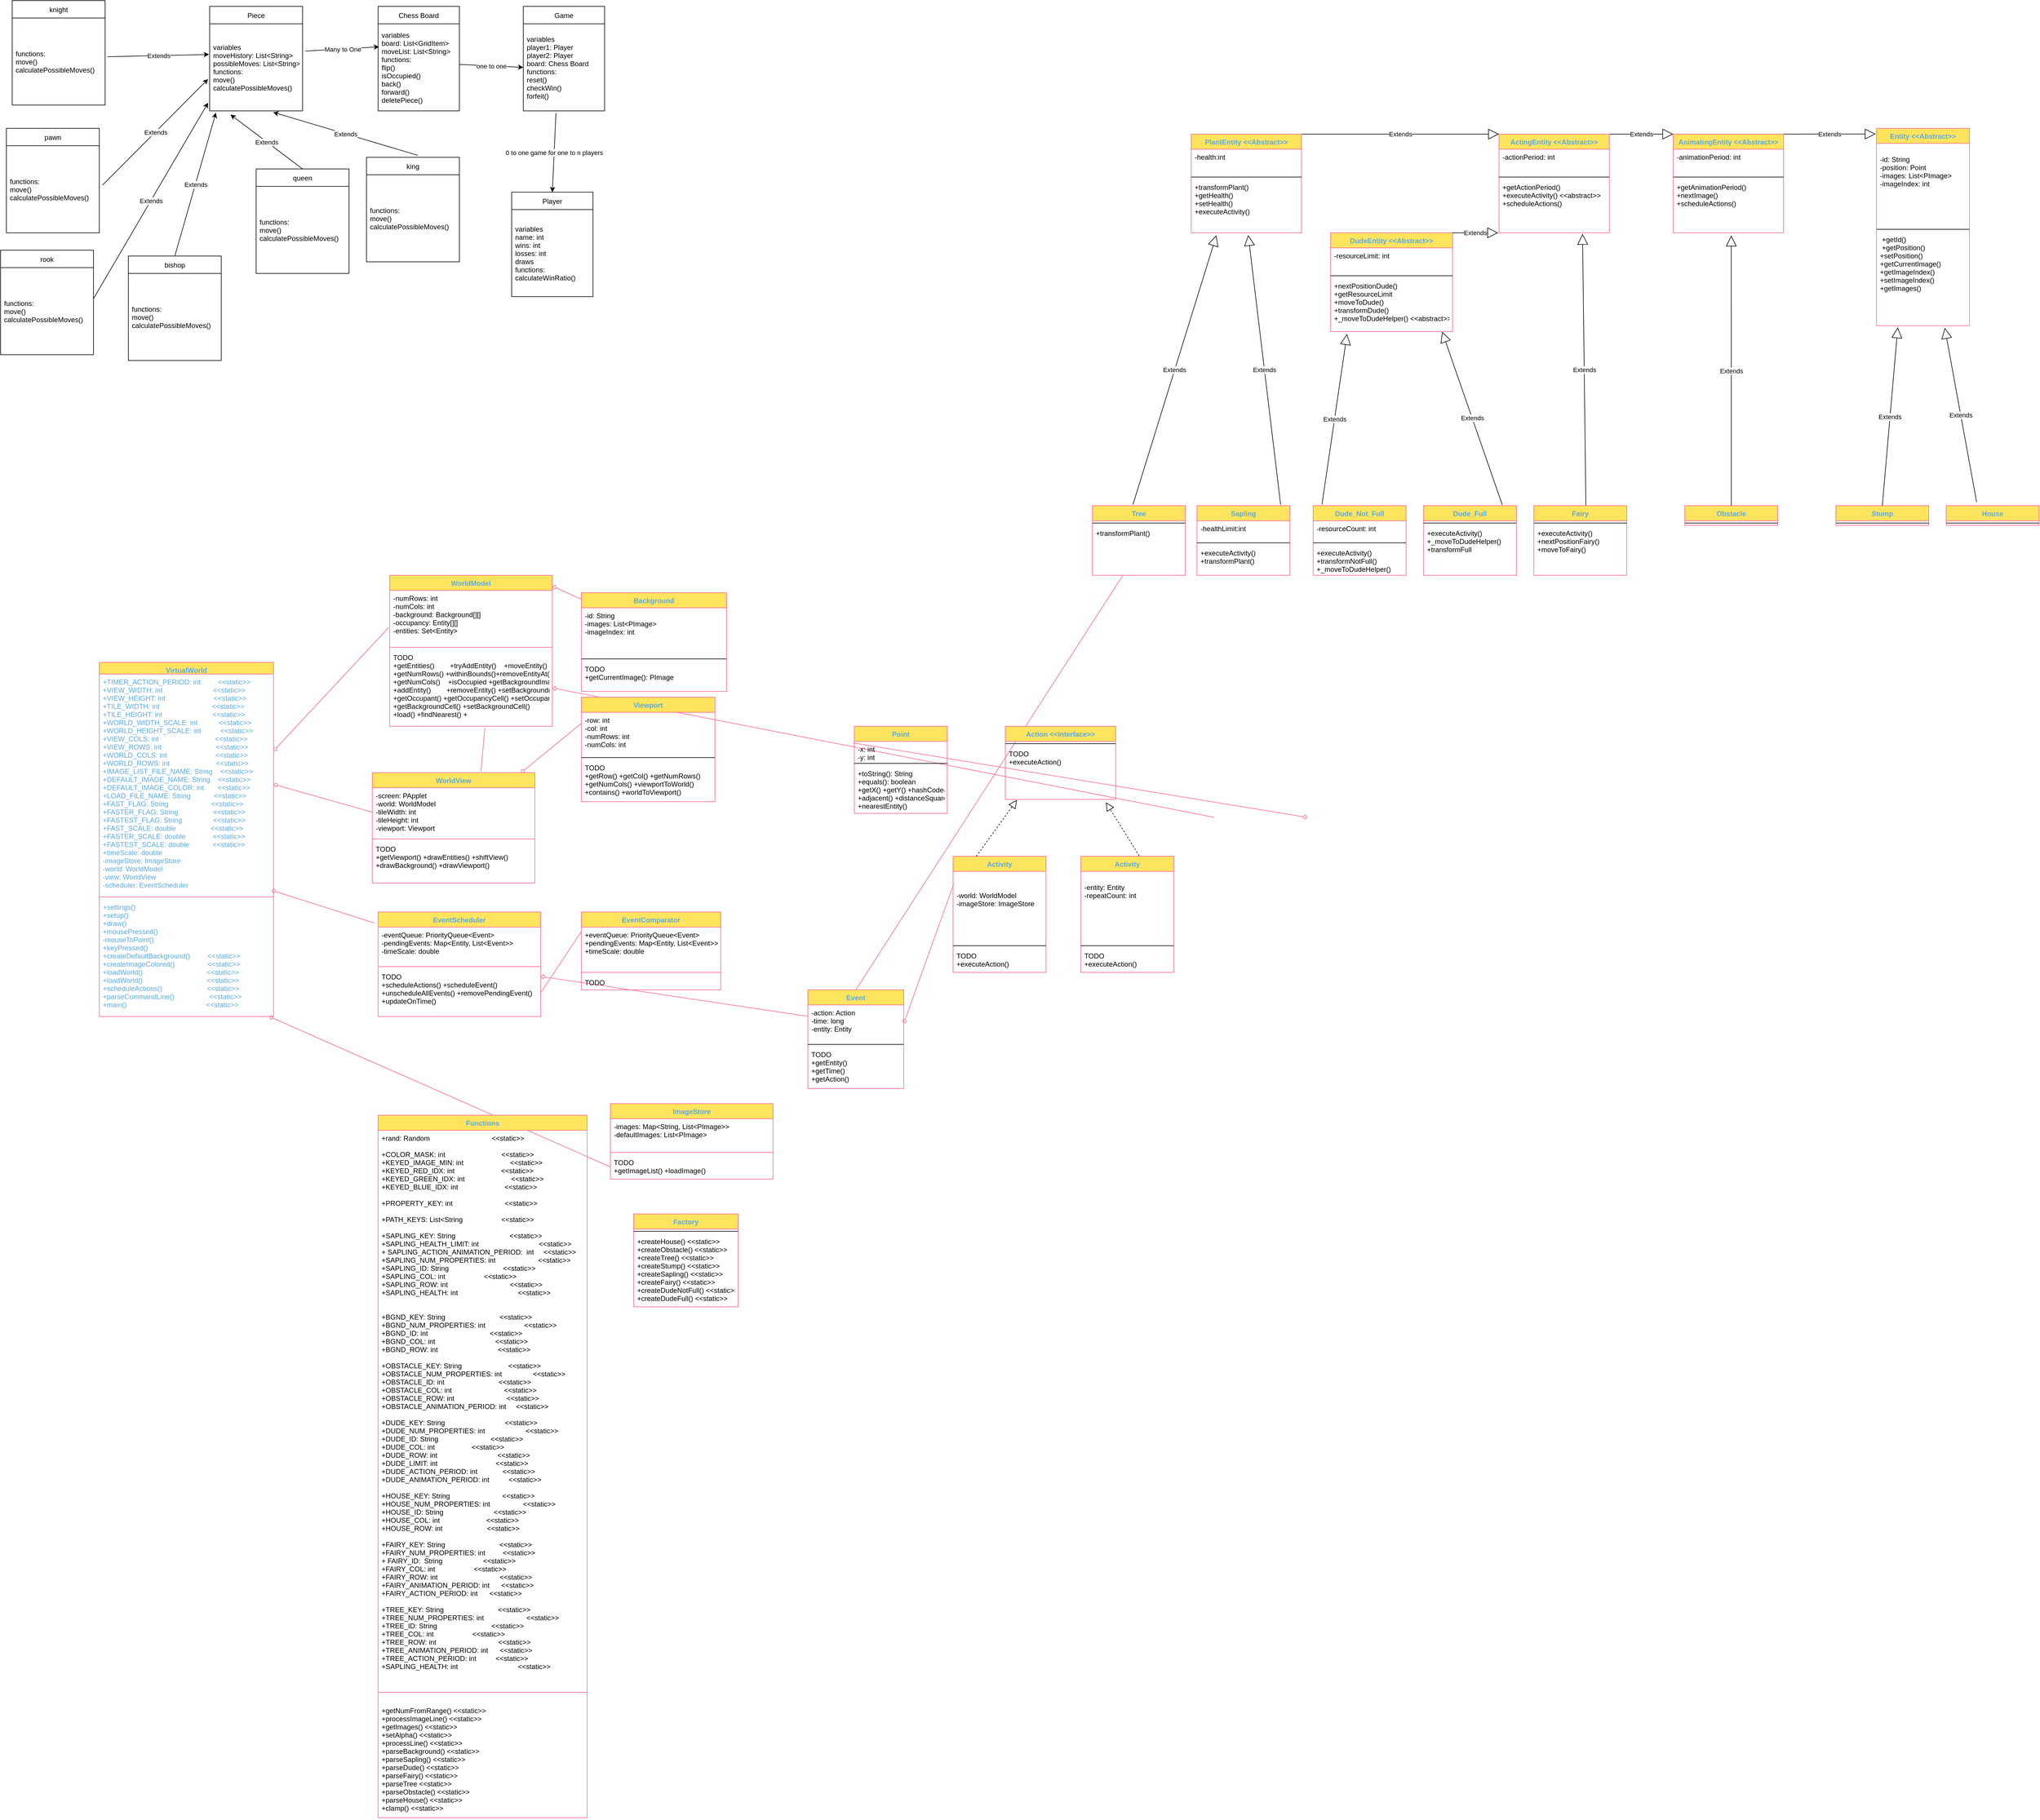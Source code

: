 <mxfile version="20.4.0" type="device"><diagram id="cHq-HITW49ZTpj3Hu2TN" name="Page 2"><mxGraphModel dx="2555" dy="1974" grid="1" gridSize="10" guides="1" tooltips="1" connect="1" arrows="1" fold="1" page="1" pageScale="1" pageWidth="850" pageHeight="1100" math="0" shadow="0"><root><mxCell id="0"/><mxCell id="1" parent="0"/><mxCell id="ReJkrMEg36XuSZIFQXkJ-1" value="" style="graphMlID=e0;endArrow=none;strokeColor=#FF6392;strokeWidth=1.0;startArrow=diamond;startFill=0;endFill=1;exitX=1;exitY=0.25;exitDx=0;exitDy=0;fontColor=#5AA9E6;entryX=-0.008;entryY=-0.286;entryDx=0;entryDy=0;entryPerimeter=0;" parent="1" source="ReJkrMEg36XuSZIFQXkJ-14" target="ReJkrMEg36XuSZIFQXkJ-21" edge="1"><mxGeometry relative="1" as="geometry"/></mxCell><mxCell id="ReJkrMEg36XuSZIFQXkJ-2" value="" style="graphMlID=e1;endArrow=none;strokeColor=#FF6392;strokeWidth=1.0;startArrow=diamond;startFill=0;endFill=1;exitX=1;exitY=0.5;exitDx=0;exitDy=0;fontColor=#5AA9E6;entryX=0;entryY=0.5;entryDx=0;entryDy=0;" parent="1" source="ReJkrMEg36XuSZIFQXkJ-15" target="ReJkrMEg36XuSZIFQXkJ-23" edge="1"><mxGeometry relative="1" as="geometry"/></mxCell><mxCell id="ReJkrMEg36XuSZIFQXkJ-3" value="" style="graphMlID=e2;endArrow=none;strokeColor=#FF6392;strokeWidth=1.0;startArrow=diamond;startFill=0;endFill=1;fontColor=#5AA9E6;entryX=0;entryY=0.25;entryDx=0;entryDy=0;" parent="1" source="ReJkrMEg36XuSZIFQXkJ-22" target="ReJkrMEg36XuSZIFQXkJ-49" edge="1"><mxGeometry relative="1" as="geometry"><mxPoint x="648" y="240" as="sourcePoint"/></mxGeometry></mxCell><mxCell id="ReJkrMEg36XuSZIFQXkJ-4" value="" style="graphMlID=e3;endArrow=none;strokeColor=#FF6392;strokeWidth=1.0;startArrow=diamond;startFill=0;endFill=1;exitX=0.988;exitY=-0.077;exitDx=0;exitDy=0;exitPerimeter=0;fontColor=#5AA9E6;entryX=-0.023;entryY=0.105;entryDx=0;entryDy=0;entryPerimeter=0;" parent="1" source="ReJkrMEg36XuSZIFQXkJ-17" target="ReJkrMEg36XuSZIFQXkJ-26" edge="1"><mxGeometry relative="1" as="geometry"><mxPoint x="840" y="580" as="targetPoint"/></mxGeometry></mxCell><mxCell id="ReJkrMEg36XuSZIFQXkJ-5" value="" style="graphMlID=e4;endArrow=none;strokeColor=#FF6392;strokeWidth=1.0;startArrow=diamond;startFill=0;endFill=1;exitX=0.975;exitY=1;exitDx=0;exitDy=0;exitPerimeter=0;fontColor=#5AA9E6;entryX=0;entryY=0.5;entryDx=0;entryDy=0;" parent="1" source="ReJkrMEg36XuSZIFQXkJ-17" target="ReJkrMEg36XuSZIFQXkJ-33" edge="1"><mxGeometry relative="1" as="geometry"/></mxCell><mxCell id="ReJkrMEg36XuSZIFQXkJ-6" value="" style="graphMlID=e5;endArrow=none;strokeColor=#FF6392;strokeWidth=1.0;startArrow=diamond;startFill=0;endFill=1;fontColor=#5AA9E6;exitX=1.001;exitY=-0.077;exitDx=0;exitDy=0;exitPerimeter=0;" parent="1" source="ReJkrMEg36XuSZIFQXkJ-19" target="ReJkrMEg36XuSZIFQXkJ-43" edge="1"><mxGeometry relative="1" as="geometry"/></mxCell><mxCell id="ReJkrMEg36XuSZIFQXkJ-7" value="" style="graphMlID=e6;endArrow=none;strokeColor=#FF6392;strokeWidth=1.0;startArrow=diamond;startFill=0;endFill=1;fontColor=#5AA9E6;" parent="1" source="ReJkrMEg36XuSZIFQXkJ-26" target="ReJkrMEg36XuSZIFQXkJ-54" edge="1"><mxGeometry relative="1" as="geometry"/></mxCell><mxCell id="ReJkrMEg36XuSZIFQXkJ-8" value="" style="graphMlID=e7;endArrow=none;strokeColor=#FF6392;strokeWidth=1.0;startArrow=none;startFill=1;endFill=1;fontColor=#5AA9E6;entryX=0;entryY=0.25;entryDx=0;entryDy=0;exitX=1;exitY=0.5;exitDx=0;exitDy=0;" parent="1" source="ReJkrMEg36XuSZIFQXkJ-29" target="ReJkrMEg36XuSZIFQXkJ-34" edge="1"><mxGeometry relative="1" as="geometry"/></mxCell><mxCell id="ReJkrMEg36XuSZIFQXkJ-9" value="" style="graphMlID=e8;endArrow=none;strokeColor=#FF6392;strokeWidth=1.0;startArrow=diamond;startFill=0;endFill=1;fontColor=#5AA9E6;exitX=1;exitY=0.5;exitDx=0;exitDy=0;entryX=0;entryY=0.5;entryDx=0;entryDy=0;" parent="1" source="ReJkrMEg36XuSZIFQXkJ-21" edge="1"><mxGeometry relative="1" as="geometry"><mxPoint x="710" y="80" as="sourcePoint"/><mxPoint x="1940" y="417" as="targetPoint"/></mxGeometry></mxCell><mxCell id="ReJkrMEg36XuSZIFQXkJ-10" value="" style="graphMlID=e9;endArrow=none;strokeColor=#FF6392;strokeWidth=1.0;startArrow=diamond;startFill=0;endFill=1;fontColor=#5AA9E6;exitX=1;exitY=0.5;exitDx=0;exitDy=0;entryX=-0.013;entryY=0.08;entryDx=0;entryDy=0;entryPerimeter=0;" parent="1" target="ReJkrMEg36XuSZIFQXkJ-58" edge="1"><mxGeometry relative="1" as="geometry"><mxPoint x="2100" y="417" as="sourcePoint"/></mxGeometry></mxCell><mxCell id="ReJkrMEg36XuSZIFQXkJ-11" value="" style="graphMlID=e11;endArrow=none;strokeColor=#FF6392;strokeWidth=1.0;startArrow=diamond;startFill=0;endFill=1;fontColor=#5AA9E6;exitX=1;exitY=0.5;exitDx=0;exitDy=0;entryX=0.006;entryY=0.178;entryDx=0;entryDy=0;entryPerimeter=0;" parent="1" source="ReJkrMEg36XuSZIFQXkJ-54" target="ReJkrMEg36XuSZIFQXkJ-62" edge="1"><mxGeometry relative="1" as="geometry"/></mxCell><mxCell id="ReJkrMEg36XuSZIFQXkJ-12" value="" style="graphMlID=e13;endArrow=none;strokeColor=#FF6392;strokeWidth=1.0;startArrow=none;startFill=1;endFill=1;fontColor=#5AA9E6;entryX=0.585;entryY=1.023;entryDx=0;entryDy=0;entryPerimeter=0;exitX=0.668;exitY=-0.009;exitDx=0;exitDy=0;exitPerimeter=0;" parent="1" source="ReJkrMEg36XuSZIFQXkJ-22" target="ReJkrMEg36XuSZIFQXkJ-21" edge="1"><mxGeometry relative="1" as="geometry"/></mxCell><mxCell id="ReJkrMEg36XuSZIFQXkJ-13" value="" style="graphMlID=e14;endArrow=none;strokeColor=#FF6392;strokeWidth=1.0;startArrow=none;startFill=1;endFill=1;fontColor=#5AA9E6;exitX=0.5;exitY=0;exitDx=0;exitDy=0;" parent="1" source="ReJkrMEg36XuSZIFQXkJ-53" target="ReJkrMEg36XuSZIFQXkJ-48" edge="1"><mxGeometry relative="1" as="geometry"><mxPoint x="1177.699" y="279.661" as="targetPoint"/></mxGeometry></mxCell><mxCell id="ReJkrMEg36XuSZIFQXkJ-14" value="VirtualWorld" style="swimlane;fontStyle=1;align=center;verticalAlign=top;childLayout=stackLayout;horizontal=1;startSize=20;horizontalStack=0;resizeParent=1;resizeParentMax=0;resizeLast=0;collapsible=1;marginBottom=0;hachureGap=4;pointerEvents=0;fillColor=#FFE45E;strokeColor=#FF6392;fontColor=#5AA9E6;" parent="1" vertex="1"><mxGeometry x="20" y="150" width="300" height="610" as="geometry"/></mxCell><mxCell id="ReJkrMEg36XuSZIFQXkJ-15" value="+TIMER_ACTION_PERIOD: int         &lt;&lt;static&gt;&gt;&#10;+VIEW_WIDTH: int                          &lt;&lt;static&gt;&gt;&#10;+VIEW_HEIGHT: int                         &lt;&lt;static&gt;&gt;&#10;+TILE_WIDTH: int                           &lt;&lt;static&gt;&gt;&#10;+TILE_HEIGHT: int                          &lt;&lt;static&gt;&gt;&#10;+WORLD_WIDTH_SCALE: int           &lt;&lt;static&gt;&gt;&#10;+WORLD_HEIGHT_SCALE: int          &lt;&lt;static&gt;&gt;&#10;+VIEW_COLS: int                             &lt;&lt;static&gt;&gt;&#10;+VIEW_ROWS: int                            &lt;&lt;static&gt;&gt;&#10;+WORLD_COLS: int                         &lt;&lt;static&gt;&gt;&#10;+WORLD_ROWS: int                        &lt;&lt;static&gt;&gt;&#10;+IMAGE_LIST_FILE_NAME: String    &lt;&lt;static&gt;&gt;&#10;+DEFAULT_IMAGE_NAME: String    &lt;&lt;static&gt;&gt;&#10;+DEFAULT_IMAGE_COLOR: int       &lt;&lt;static&gt;&gt;&#10;+LOAD_FILE_NAME: String            &lt;&lt;static&gt;&gt;&#10;+FAST_FLAG: String                      &lt;&lt;static&gt;&gt;&#10;+FASTER_FLAG: String                  &lt;&lt;static&gt;&gt;&#10;+FASTEST_FLAG: String                &lt;&lt;static&gt;&gt;&#10;+FAST_SCALE: double                  &lt;&lt;static&gt;&gt;&#10;+FASTER_SCALE: double              &lt;&lt;static&gt;&gt;&#10;+FASTEST_SCALE: double            &lt;&lt;static&gt;&gt;&#10;+timeScale: double&#10;-imageStore: ImageStore&#10;-world: WorldModel&#10;-view: WorldView&#10;-scheduler: EventScheduler" style="text;strokeColor=none;fillColor=none;align=left;verticalAlign=top;spacingLeft=4;spacingRight=4;overflow=hidden;rotatable=0;points=[[0,0.5],[1,0.5]];portConstraint=eastwest;fontColor=#5AA9E6;" parent="ReJkrMEg36XuSZIFQXkJ-14" vertex="1"><mxGeometry y="20" width="300" height="380" as="geometry"/></mxCell><mxCell id="ReJkrMEg36XuSZIFQXkJ-16" value="" style="line;strokeWidth=1;fillColor=none;align=left;verticalAlign=middle;spacingTop=-1;spacingLeft=3;spacingRight=3;rotatable=0;labelPosition=right;points=[];portConstraint=eastwest;strokeColor=#FF6392;fontColor=#5AA9E6;" parent="ReJkrMEg36XuSZIFQXkJ-14" vertex="1"><mxGeometry y="400" width="300" height="8" as="geometry"/></mxCell><mxCell id="ReJkrMEg36XuSZIFQXkJ-17" value="+settings()&#10;+setup()&#10;+draw()&#10;+mousePressed()&#10;-mouseToPoint()&#10;+keyPressed()&#10;+createDefaultBackground()         &lt;&lt;static&gt;&gt;&#10;+createImageColored()                 &lt;&lt;static&gt;&gt;&#10;+loadWorld()                                 &lt;&lt;static&gt;&gt;&#10;+loadWorld()                                 &lt;&lt;static&gt;&gt;&#10;+scheduleActions()                       &lt;&lt;static&gt;&gt;&#10;+parseCommandLine()                  &lt;&lt;static&gt;&gt;&#10;+main()                                         &lt;&lt;static&gt;&gt;" style="text;strokeColor=none;fillColor=none;align=left;verticalAlign=top;spacingLeft=4;spacingRight=4;overflow=hidden;rotatable=0;points=[[0,0.5],[1,0.5]];portConstraint=eastwest;fontColor=#5AA9E6;" parent="ReJkrMEg36XuSZIFQXkJ-14" vertex="1"><mxGeometry y="408" width="300" height="202" as="geometry"/></mxCell><mxCell id="ReJkrMEg36XuSZIFQXkJ-18" value="WorldModel" style="swimlane;fontStyle=1;align=center;verticalAlign=top;childLayout=stackLayout;horizontal=1;startSize=26;horizontalStack=0;resizeParent=1;resizeParentMax=0;resizeLast=0;collapsible=1;marginBottom=0;hachureGap=4;pointerEvents=0;sketch=0;fontColor=#5AA9E6;strokeColor=#FF6392;fillColor=#FFE45E;" parent="1" vertex="1"><mxGeometry x="520" width="280" height="260" as="geometry"/></mxCell><mxCell id="ReJkrMEg36XuSZIFQXkJ-19" value="-numRows: int&#10;-numCols: int&#10;-background: Background[][]&#10;-occupancy: Entity[][]&#10;-entities: Set&lt;Entity&gt;" style="text;strokeColor=none;fillColor=none;align=left;verticalAlign=top;spacingLeft=4;spacingRight=4;overflow=hidden;rotatable=0;points=[[0,0.5],[1,0.5]];portConstraint=eastwest;fontColor=#000000;" parent="ReJkrMEg36XuSZIFQXkJ-18" vertex="1"><mxGeometry y="26" width="280" height="94" as="geometry"/></mxCell><mxCell id="ReJkrMEg36XuSZIFQXkJ-20" value="" style="line;strokeWidth=1;fillColor=none;align=left;verticalAlign=middle;spacingTop=-1;spacingLeft=3;spacingRight=3;rotatable=0;labelPosition=right;points=[];portConstraint=eastwest;strokeColor=#FF6392;fontColor=#5AA9E6;" parent="ReJkrMEg36XuSZIFQXkJ-18" vertex="1"><mxGeometry y="120" width="280" height="8" as="geometry"/></mxCell><mxCell id="ReJkrMEg36XuSZIFQXkJ-21" value="TODO&#10;+getEntities()        +tryAddEntity()    +moveEntity()&#10;+getNumRows() +withinBounds()+removeEntityAt()&#10;+getNumCols()    +isOccupied +getBackgroundImage()&#10;+addEntity()        +removeEntity() +setBackground()&#10;+getOccupant() +getOccupancyCell() +setOccupancyCell()&#10;+getBackgroundCell() +setBackgroundCell()&#10;+load() +findNearest() +" style="text;strokeColor=none;fillColor=none;align=left;verticalAlign=top;spacingLeft=4;spacingRight=4;overflow=hidden;rotatable=0;points=[[0,0.5],[1,0.5]];portConstraint=eastwest;fontColor=#020405;" parent="ReJkrMEg36XuSZIFQXkJ-18" vertex="1"><mxGeometry y="128" width="280" height="132" as="geometry"/></mxCell><mxCell id="ReJkrMEg36XuSZIFQXkJ-22" value="WorldView" style="swimlane;fontStyle=1;align=center;verticalAlign=top;childLayout=stackLayout;horizontal=1;startSize=26;horizontalStack=0;resizeParent=1;resizeParentMax=0;resizeLast=0;collapsible=1;marginBottom=0;hachureGap=4;pointerEvents=0;sketch=0;fontColor=#5AA9E6;strokeColor=#FF6392;fillColor=#FFE45E;" parent="1" vertex="1"><mxGeometry x="490" y="340" width="280" height="190" as="geometry"/></mxCell><mxCell id="ReJkrMEg36XuSZIFQXkJ-23" value="-screen: PApplet&#10;-world: WorldModel&#10;-tileWidth: int&#10;-tileHeight: int&#10;-viewport: Viewport" style="text;strokeColor=none;fillColor=none;align=left;verticalAlign=top;spacingLeft=4;spacingRight=4;overflow=hidden;rotatable=0;points=[[0,0.5],[1,0.5]];portConstraint=eastwest;fontColor=#000000;" parent="ReJkrMEg36XuSZIFQXkJ-22" vertex="1"><mxGeometry y="26" width="280" height="84" as="geometry"/></mxCell><mxCell id="ReJkrMEg36XuSZIFQXkJ-24" value="" style="line;strokeWidth=1;fillColor=none;align=left;verticalAlign=middle;spacingTop=-1;spacingLeft=3;spacingRight=3;rotatable=0;labelPosition=right;points=[];portConstraint=eastwest;strokeColor=#FF6392;fontColor=#5AA9E6;" parent="ReJkrMEg36XuSZIFQXkJ-22" vertex="1"><mxGeometry y="110" width="280" height="8" as="geometry"/></mxCell><mxCell id="ReJkrMEg36XuSZIFQXkJ-25" value="TODO&#10;+getViewport() +drawEntities() +shiftView()    &#10;+drawBackground() +drawViewport()                              " style="text;strokeColor=none;fillColor=none;align=left;verticalAlign=top;spacingLeft=4;spacingRight=4;overflow=hidden;rotatable=0;points=[[0,0.5],[1,0.5]];portConstraint=eastwest;fontColor=#000000;" parent="ReJkrMEg36XuSZIFQXkJ-22" vertex="1"><mxGeometry y="118" width="280" height="72" as="geometry"/></mxCell><mxCell id="ReJkrMEg36XuSZIFQXkJ-26" value="EventScheduler" style="swimlane;fontStyle=1;align=center;verticalAlign=top;childLayout=stackLayout;horizontal=1;startSize=26;horizontalStack=0;resizeParent=1;resizeParentMax=0;resizeLast=0;collapsible=1;marginBottom=0;hachureGap=4;pointerEvents=0;sketch=0;fontColor=#5AA9E6;strokeColor=#FF6392;fillColor=#FFE45E;" parent="1" vertex="1"><mxGeometry x="500" y="580" width="280" height="180" as="geometry"/></mxCell><mxCell id="ReJkrMEg36XuSZIFQXkJ-27" value="-eventQueue: PriorityQueue&lt;Event&gt;&#10;-pendingEvents: Map&lt;Entity, List&lt;Event&gt;&gt;&#10;-timeScale: double" style="text;strokeColor=none;fillColor=none;align=left;verticalAlign=top;spacingLeft=4;spacingRight=4;overflow=hidden;rotatable=0;points=[[0,0.5],[1,0.5]];portConstraint=eastwest;fontColor=#000000;" parent="ReJkrMEg36XuSZIFQXkJ-26" vertex="1"><mxGeometry y="26" width="280" height="64" as="geometry"/></mxCell><mxCell id="ReJkrMEg36XuSZIFQXkJ-28" value="" style="line;strokeWidth=1;fillColor=none;align=left;verticalAlign=middle;spacingTop=-1;spacingLeft=3;spacingRight=3;rotatable=0;labelPosition=right;points=[];portConstraint=eastwest;strokeColor=#FF6392;fontColor=#5AA9E6;" parent="ReJkrMEg36XuSZIFQXkJ-26" vertex="1"><mxGeometry y="90" width="280" height="8" as="geometry"/></mxCell><mxCell id="ReJkrMEg36XuSZIFQXkJ-29" value="TODO&#10;+scheduleActions() +scheduleEvent() &#10;+unscheduleAllEvents() +removePendingEvent()&#10;+updateOnTime() " style="text;strokeColor=none;fillColor=none;align=left;verticalAlign=top;spacingLeft=4;spacingRight=4;overflow=hidden;rotatable=0;points=[[0,0.5],[1,0.5]];portConstraint=eastwest;fontColor=#000000;" parent="ReJkrMEg36XuSZIFQXkJ-26" vertex="1"><mxGeometry y="98" width="280" height="82" as="geometry"/></mxCell><mxCell id="ReJkrMEg36XuSZIFQXkJ-30" value="ImageStore" style="swimlane;fontStyle=1;align=center;verticalAlign=top;childLayout=stackLayout;horizontal=1;startSize=26;horizontalStack=0;resizeParent=1;resizeParentMax=0;resizeLast=0;collapsible=1;marginBottom=0;hachureGap=4;pointerEvents=0;sketch=0;fontColor=#5AA9E6;strokeColor=#FF6392;fillColor=#FFE45E;" parent="1" vertex="1"><mxGeometry x="900" y="910" width="280" height="130" as="geometry"/></mxCell><mxCell id="ReJkrMEg36XuSZIFQXkJ-31" value="-images: Map&lt;String, List&lt;PImage&gt;&gt;&#10;-defaultImages: List&lt;PImage&gt;" style="text;strokeColor=none;fillColor=none;align=left;verticalAlign=top;spacingLeft=4;spacingRight=4;overflow=hidden;rotatable=0;points=[[0,0.5],[1,0.5]];portConstraint=eastwest;fontColor=#000000;" parent="ReJkrMEg36XuSZIFQXkJ-30" vertex="1"><mxGeometry y="26" width="280" height="54" as="geometry"/></mxCell><mxCell id="ReJkrMEg36XuSZIFQXkJ-32" value="" style="line;strokeWidth=1;fillColor=none;align=left;verticalAlign=middle;spacingTop=-1;spacingLeft=3;spacingRight=3;rotatable=0;labelPosition=right;points=[];portConstraint=eastwest;strokeColor=#FF6392;fontColor=#5AA9E6;" parent="ReJkrMEg36XuSZIFQXkJ-30" vertex="1"><mxGeometry y="80" width="280" height="8" as="geometry"/></mxCell><mxCell id="ReJkrMEg36XuSZIFQXkJ-33" value="TODO&#10;+getImageList() +loadImage()" style="text;strokeColor=none;fillColor=none;align=left;verticalAlign=top;spacingLeft=4;spacingRight=4;overflow=hidden;rotatable=0;points=[[0,0.5],[1,0.5]];portConstraint=eastwest;fontColor=#000000;" parent="ReJkrMEg36XuSZIFQXkJ-30" vertex="1"><mxGeometry y="88" width="280" height="42" as="geometry"/></mxCell><mxCell id="ReJkrMEg36XuSZIFQXkJ-34" value="EventComparator" style="swimlane;fontStyle=1;align=center;verticalAlign=top;childLayout=stackLayout;horizontal=1;startSize=26;horizontalStack=0;resizeParent=1;resizeParentMax=0;resizeLast=0;collapsible=1;marginBottom=0;hachureGap=4;pointerEvents=0;sketch=0;fontColor=#5AA9E6;strokeColor=#FF6392;fillColor=#FFE45E;" parent="1" vertex="1"><mxGeometry x="850" y="580" width="240" height="134" as="geometry"/></mxCell><mxCell id="ReJkrMEg36XuSZIFQXkJ-35" value="+eventQueue: PriorityQueue&lt;Event&gt;&#10;+pendingEvents: Map&lt;Entity, List&lt;Event&gt;&gt;&#10;+timeScale: double" style="text;strokeColor=none;fillColor=none;align=left;verticalAlign=top;spacingLeft=4;spacingRight=4;overflow=hidden;rotatable=0;points=[[0,0.5],[1,0.5]];portConstraint=eastwest;fontColor=#000000;" parent="ReJkrMEg36XuSZIFQXkJ-34" vertex="1"><mxGeometry y="26" width="240" height="74" as="geometry"/></mxCell><mxCell id="ReJkrMEg36XuSZIFQXkJ-36" value="" style="line;strokeWidth=1;fillColor=none;align=left;verticalAlign=middle;spacingTop=-1;spacingLeft=3;spacingRight=3;rotatable=0;labelPosition=right;points=[];portConstraint=eastwest;strokeColor=#FF6392;fontColor=#5AA9E6;" parent="ReJkrMEg36XuSZIFQXkJ-34" vertex="1"><mxGeometry y="100" width="240" height="8" as="geometry"/></mxCell><mxCell id="ReJkrMEg36XuSZIFQXkJ-37" value="TODO" style="text;strokeColor=none;fillColor=none;align=left;verticalAlign=top;spacingLeft=4;spacingRight=4;overflow=hidden;rotatable=0;points=[[0,0.5],[1,0.5]];portConstraint=eastwest;fontColor=#000000;" parent="ReJkrMEg36XuSZIFQXkJ-34" vertex="1"><mxGeometry y="108" width="240" height="26" as="geometry"/></mxCell><mxCell id="ReJkrMEg36XuSZIFQXkJ-38" value="Functions" style="swimlane;fontStyle=1;align=center;verticalAlign=top;childLayout=stackLayout;horizontal=1;startSize=26;horizontalStack=0;resizeParent=1;resizeParentMax=0;resizeLast=0;collapsible=1;marginBottom=0;hachureGap=4;pointerEvents=0;sketch=0;fontColor=#5AA9E6;strokeColor=#FF6392;fillColor=#FFE45E;" parent="1" vertex="1"><mxGeometry x="500.0" y="930" width="360" height="1210" as="geometry"/></mxCell><mxCell id="ReJkrMEg36XuSZIFQXkJ-39" value="+rand: Random                                &lt;&lt;static&gt;&gt;&#10;&#10;+COLOR_MASK: int                             &lt;&lt;static&gt;&gt;&#10;+KEYED_IMAGE_MIN: int                        &lt;&lt;static&gt;&gt;&#10;+KEYED_RED_IDX: int                        &lt;&lt;static&gt;&gt;&#10;+KEYED_GREEN_IDX: int                        &lt;&lt;static&gt;&gt;&#10;+KEYED_BLUE_IDX: int                        &lt;&lt;static&gt;&gt;&#10;&#10;+PROPERTY_KEY: int                           &lt;&lt;static&gt;&gt;&#10;&#10;+PATH_KEYS: List&lt;String                    &lt;&lt;static&gt;&gt;&#10;&#10;+SAPLING_KEY: String                            &lt;&lt;static&gt;&gt;&#10;+SAPLING_HEALTH_LIMIT: int                               &lt;&lt;static&gt;&gt;&#10;+ SAPLING_ACTION_ANIMATION_PERIOD:  int     &lt;&lt;static&gt;&gt;&#10;+SAPLING_NUM_PROPERTIES: int                      &lt;&lt;static&gt;&gt;&#10;+SAPLING_ID: String                            &lt;&lt;static&gt;&gt;&#10;+SAPLING_COL: int                    &lt;&lt;static&gt;&gt;&#10;+SAPLING_ROW: int                                &lt;&lt;static&gt;&gt;&#10;+SAPLING_HEALTH: int                               &lt;&lt;static&gt;&gt;&#10;&#10;&#10;+BGND_KEY: String                            &lt;&lt;static&gt;&gt;&#10;+BGND_NUM_PROPERTIES: int                    &lt;&lt;static&gt;&gt;&#10;+BGND_ID: int                                &lt;&lt;static&gt;&gt;&#10;+BGND_COL: int                               &lt;&lt;static&gt;&gt;&#10;+BGND_ROW: int                               &lt;&lt;static&gt;&gt;&#10;&#10;+OBSTACLE_KEY: String                        &lt;&lt;static&gt;&gt;&#10;+OBSTACLE_NUM_PROPERTIES: int                &lt;&lt;static&gt;&gt;&#10;+OBSTACLE_ID: int                            &lt;&lt;static&gt;&gt;&#10;+OBSTACLE_COL: int                           &lt;&lt;static&gt;&gt;&#10;+OBSTACLE_ROW: int                           &lt;&lt;static&gt;&gt;&#10;+OBSTACLE_ANIMATION_PERIOD: int     &lt;&lt;static&gt;&gt;&#10;&#10;+DUDE_KEY: String                               &lt;&lt;static&gt;&gt;&#10;+DUDE_NUM_PROPERTIES: int                     &lt;&lt;static&gt;&gt;&#10;+DUDE_ID: String                           &lt;&lt;static&gt;&gt;&#10;+DUDE_COL: int                   &lt;&lt;static&gt;&gt;&#10;+DUDE_ROW: int                               &lt;&lt;static&gt;&gt;&#10;+DUDE_LIMIT: int                              &lt;&lt;static&gt;&gt;&#10;+DUDE_ACTION_PERIOD: int             &lt;&lt;static&gt;&gt;&#10;+DUDE_ANIMATION_PERIOD: int          &lt;&lt;static&gt;&gt;&#10;&#10;+HOUSE_KEY: String                           &lt;&lt;static&gt;&gt;&#10;+HOUSE_NUM_PROPERTIES: int                 &lt;&lt;static&gt;&gt;&#10;+HOUSE_ID: String                          &lt;&lt;static&gt;&gt;&#10;+HOUSE_COL: int                        &lt;&lt;static&gt;&gt;&#10;+HOUSE_ROW: int                       &lt;&lt;static&gt;&gt;&#10;&#10;+FAIRY_KEY: String                            &lt;&lt;static&gt;&gt;&#10;+FAIRY_NUM_PROPERTIES: int         &lt;&lt;static&gt;&gt;&#10;+ FAIRY_ID:  String                     &lt;&lt;static&gt;&gt;&#10;+FAIRY_COL: int                    &lt;&lt;static&gt;&gt;&#10;+FAIRY_ROW: int                                &lt;&lt;static&gt;&gt;&#10;+FAIRY_ANIMATION_PERIOD: int      &lt;&lt;static&gt;&gt;&#10;+FAIRY_ACTION_PERIOD: int      &lt;&lt;static&gt;&gt;&#10;&#10;+TREE_KEY: String                            &lt;&lt;static&gt;&gt;&#10;+TREE_NUM_PROPERTIES: int                      &lt;&lt;static&gt;&gt;&#10;+TREE_ID: String                            &lt;&lt;static&gt;&gt;&#10;+TREE_COL: int                    &lt;&lt;static&gt;&gt;&#10;+TREE_ROW: int                                &lt;&lt;static&gt;&gt;&#10;+TREE_ANIMATION_PERIOD: int      &lt;&lt;static&gt;&gt;&#10;+TREE_ACTION_PERIOD: int          &lt;&lt;static&gt;&gt;&#10;+SAPLING_HEALTH: int                               &lt;&lt;static&gt;&gt;&#10;" style="text;strokeColor=none;fillColor=none;align=left;verticalAlign=top;spacingLeft=4;spacingRight=4;overflow=hidden;rotatable=0;points=[[0,0.5],[1,0.5]];portConstraint=eastwest;fontColor=#000000;" parent="ReJkrMEg36XuSZIFQXkJ-38" vertex="1"><mxGeometry y="26" width="360" height="964" as="geometry"/></mxCell><mxCell id="ReJkrMEg36XuSZIFQXkJ-40" value="" style="line;strokeWidth=1;fillColor=none;align=left;verticalAlign=middle;spacingTop=-1;spacingLeft=3;spacingRight=3;rotatable=0;labelPosition=right;points=[];portConstraint=eastwest;strokeColor=#FF6392;fontColor=#5AA9E6;" parent="ReJkrMEg36XuSZIFQXkJ-38" vertex="1"><mxGeometry y="990" width="360" height="8" as="geometry"/></mxCell><mxCell id="ReJkrMEg36XuSZIFQXkJ-41" value="&#10;+getNumFromRange() &lt;&lt;static&gt;&gt;&#10;+processImageLine() &lt;&lt;static&gt;&gt;&#10;+getImages() &lt;&lt;static&gt;&gt;&#10;+setAlpha() &lt;&lt;static&gt;&gt;&#10;+processLine() &lt;&lt;static&gt;&gt;&#10;+parseBackground() &lt;&lt;static&gt;&gt;&#10;+parseSapling() &lt;&lt;static&gt;&gt;&#10;+parseDude() &lt;&lt;static&gt;&gt;&#10;+parseFairy() &lt;&lt;static&gt;&gt;&#10;+parseTree &lt;&lt;static&gt;&gt;&#10;+parseObstacle() &lt;&lt;static&gt;&gt;&#10;+parseHouse() &lt;&lt;static&gt;&gt;&#10;+clamp() &lt;&lt;static&gt;&gt;&#10;" style="text;strokeColor=none;fillColor=none;align=left;verticalAlign=top;spacingLeft=4;spacingRight=4;overflow=hidden;rotatable=0;points=[[0,0.5],[1,0.5]];portConstraint=eastwest;fontColor=#000000;" parent="ReJkrMEg36XuSZIFQXkJ-38" vertex="1"><mxGeometry y="998" width="360" height="212" as="geometry"/></mxCell><mxCell id="ReJkrMEg36XuSZIFQXkJ-42" value="Background" style="swimlane;fontStyle=1;align=center;verticalAlign=top;childLayout=stackLayout;horizontal=1;startSize=26;horizontalStack=0;resizeParent=1;resizeParentMax=0;resizeLast=0;collapsible=1;marginBottom=0;hachureGap=4;pointerEvents=0;sketch=0;fontColor=#5AA9E6;strokeColor=#FF6392;fillColor=#FFE45E;" parent="1" vertex="1"><mxGeometry x="850" y="30" width="250" height="170" as="geometry"/></mxCell><mxCell id="ReJkrMEg36XuSZIFQXkJ-43" value="-id: String&#10;-images: List&lt;PImage&gt;&#10;-imageIndex: int" style="text;strokeColor=none;fillColor=none;align=left;verticalAlign=top;spacingLeft=4;spacingRight=4;overflow=hidden;rotatable=0;points=[[0,0.5],[1,0.5]];portConstraint=eastwest;" parent="ReJkrMEg36XuSZIFQXkJ-42" vertex="1"><mxGeometry y="26" width="250" height="84" as="geometry"/></mxCell><mxCell id="ReJkrMEg36XuSZIFQXkJ-44" value="" style="line;strokeWidth=1;fillColor=none;align=left;verticalAlign=middle;spacingTop=-1;spacingLeft=3;spacingRight=3;rotatable=0;labelPosition=right;points=[];portConstraint=eastwest;" parent="ReJkrMEg36XuSZIFQXkJ-42" vertex="1"><mxGeometry y="110" width="250" height="8" as="geometry"/></mxCell><mxCell id="ReJkrMEg36XuSZIFQXkJ-45" value="TODO&#10;+getCurrentImage(): PImage            " style="text;strokeColor=none;fillColor=none;align=left;verticalAlign=top;spacingLeft=4;spacingRight=4;overflow=hidden;rotatable=0;points=[[0,0.5],[1,0.5]];portConstraint=eastwest;" parent="ReJkrMEg36XuSZIFQXkJ-42" vertex="1"><mxGeometry y="118" width="250" height="52" as="geometry"/></mxCell><mxCell id="ReJkrMEg36XuSZIFQXkJ-46" value="Tree" style="swimlane;fontStyle=1;align=center;verticalAlign=top;childLayout=stackLayout;horizontal=1;startSize=26;horizontalStack=0;resizeParent=1;resizeParentMax=0;resizeLast=0;collapsible=1;marginBottom=0;hachureGap=4;pointerEvents=0;sketch=0;fontColor=#5AA9E6;strokeColor=#FF6392;fillColor=#FFE45E;" parent="1" vertex="1"><mxGeometry x="1730" y="-120" width="160" height="120" as="geometry"/></mxCell><mxCell id="ReJkrMEg36XuSZIFQXkJ-47" value="" style="line;strokeWidth=1;fillColor=none;align=left;verticalAlign=middle;spacingTop=-1;spacingLeft=3;spacingRight=3;rotatable=0;labelPosition=right;points=[];portConstraint=eastwest;" parent="ReJkrMEg36XuSZIFQXkJ-46" vertex="1"><mxGeometry y="26" width="160" height="8" as="geometry"/></mxCell><mxCell id="ReJkrMEg36XuSZIFQXkJ-48" value="+transformPlant()&#10;&#10;" style="text;strokeColor=none;fillColor=none;align=left;verticalAlign=top;spacingLeft=4;spacingRight=4;overflow=hidden;rotatable=0;points=[[0,0.5],[1,0.5]];portConstraint=eastwest;" parent="ReJkrMEg36XuSZIFQXkJ-46" vertex="1"><mxGeometry y="34" width="160" height="86" as="geometry"/></mxCell><mxCell id="ReJkrMEg36XuSZIFQXkJ-49" value="Viewport" style="swimlane;fontStyle=1;align=center;verticalAlign=top;childLayout=stackLayout;horizontal=1;startSize=26;horizontalStack=0;resizeParent=1;resizeParentMax=0;resizeLast=0;collapsible=1;marginBottom=0;hachureGap=4;pointerEvents=0;sketch=0;fontColor=#5AA9E6;strokeColor=#FF6392;fillColor=#FFE45E;" parent="1" vertex="1"><mxGeometry x="850" y="210" width="230" height="180" as="geometry"/></mxCell><mxCell id="ReJkrMEg36XuSZIFQXkJ-50" value="-row: int&#10;-col: int&#10;-numRows: int&#10;-numCols: int" style="text;strokeColor=none;fillColor=none;align=left;verticalAlign=top;spacingLeft=4;spacingRight=4;overflow=hidden;rotatable=0;points=[[0,0.5],[1,0.5]];portConstraint=eastwest;" parent="ReJkrMEg36XuSZIFQXkJ-49" vertex="1"><mxGeometry y="26" width="230" height="74" as="geometry"/></mxCell><mxCell id="ReJkrMEg36XuSZIFQXkJ-51" value="" style="line;strokeWidth=1;fillColor=none;align=left;verticalAlign=middle;spacingTop=-1;spacingLeft=3;spacingRight=3;rotatable=0;labelPosition=right;points=[];portConstraint=eastwest;" parent="ReJkrMEg36XuSZIFQXkJ-49" vertex="1"><mxGeometry y="100" width="230" height="8" as="geometry"/></mxCell><mxCell id="ReJkrMEg36XuSZIFQXkJ-52" value="TODO&#10;+getRow() +getCol() +getNumRows()&#10;+getNumCols() +viewportToWorld()&#10;+contains() +worldToViewport()                                                     &#10;" style="text;strokeColor=none;fillColor=none;align=left;verticalAlign=top;spacingLeft=4;spacingRight=4;overflow=hidden;rotatable=0;points=[[0,0.5],[1,0.5]];portConstraint=eastwest;" parent="ReJkrMEg36XuSZIFQXkJ-49" vertex="1"><mxGeometry y="108" width="230" height="72" as="geometry"/></mxCell><mxCell id="ReJkrMEg36XuSZIFQXkJ-53" value="Event" style="swimlane;fontStyle=1;align=center;verticalAlign=top;childLayout=stackLayout;horizontal=1;startSize=26;horizontalStack=0;resizeParent=1;resizeParentMax=0;resizeLast=0;collapsible=1;marginBottom=0;hachureGap=4;pointerEvents=0;sketch=0;fontColor=#5AA9E6;strokeColor=#FF6392;fillColor=#FFE45E;" parent="1" vertex="1"><mxGeometry x="1240" y="714" width="165" height="170" as="geometry"/></mxCell><mxCell id="ReJkrMEg36XuSZIFQXkJ-54" value="-action: Action&#10;-time: long&#10;-entity: Entity" style="text;strokeColor=none;fillColor=none;align=left;verticalAlign=top;spacingLeft=4;spacingRight=4;overflow=hidden;rotatable=0;points=[[0,0.5],[1,0.5]];portConstraint=eastwest;" parent="ReJkrMEg36XuSZIFQXkJ-53" vertex="1"><mxGeometry y="26" width="165" height="64" as="geometry"/></mxCell><mxCell id="ReJkrMEg36XuSZIFQXkJ-55" value="" style="line;strokeWidth=1;fillColor=none;align=left;verticalAlign=middle;spacingTop=-1;spacingLeft=3;spacingRight=3;rotatable=0;labelPosition=right;points=[];portConstraint=eastwest;" parent="ReJkrMEg36XuSZIFQXkJ-53" vertex="1"><mxGeometry y="90" width="165" height="8" as="geometry"/></mxCell><mxCell id="ReJkrMEg36XuSZIFQXkJ-56" value="TODO&#10;+getEntity()&#10;+getTime()&#10;+getAction()" style="text;strokeColor=none;fillColor=none;align=left;verticalAlign=top;spacingLeft=4;spacingRight=4;overflow=hidden;rotatable=0;points=[[0,0.5],[1,0.5]];portConstraint=eastwest;" parent="ReJkrMEg36XuSZIFQXkJ-53" vertex="1"><mxGeometry y="98" width="165" height="72" as="geometry"/></mxCell><mxCell id="ReJkrMEg36XuSZIFQXkJ-57" value="Point" style="swimlane;fontStyle=1;align=center;verticalAlign=top;childLayout=stackLayout;horizontal=1;startSize=26;horizontalStack=0;resizeParent=1;resizeParentMax=0;resizeLast=0;collapsible=1;marginBottom=0;hachureGap=4;pointerEvents=0;sketch=0;fontColor=#5AA9E6;strokeColor=#FF6392;fillColor=#FFE45E;" parent="1" vertex="1"><mxGeometry x="1320" y="260" width="160" height="150" as="geometry"/></mxCell><mxCell id="ReJkrMEg36XuSZIFQXkJ-58" value="-x: int&#10;-y: int" style="text;strokeColor=none;fillColor=none;align=left;verticalAlign=top;spacingLeft=4;spacingRight=4;overflow=hidden;rotatable=0;points=[[0,0.5],[1,0.5]];portConstraint=eastwest;" parent="ReJkrMEg36XuSZIFQXkJ-57" vertex="1"><mxGeometry y="26" width="160" height="34" as="geometry"/></mxCell><mxCell id="ReJkrMEg36XuSZIFQXkJ-59" value="" style="line;strokeWidth=1;fillColor=none;align=left;verticalAlign=middle;spacingTop=-1;spacingLeft=3;spacingRight=3;rotatable=0;labelPosition=right;points=[];portConstraint=eastwest;" parent="ReJkrMEg36XuSZIFQXkJ-57" vertex="1"><mxGeometry y="60" width="160" height="8" as="geometry"/></mxCell><mxCell id="ReJkrMEg36XuSZIFQXkJ-60" value="+toString(): String&#10;+equals(): boolean&#10;+getX() +getY() +hashCode()&#10;+adjacent() +distanceSquared()&#10;+nearestEntity()&#10;" style="text;strokeColor=none;fillColor=none;align=left;verticalAlign=top;spacingLeft=4;spacingRight=4;overflow=hidden;rotatable=0;points=[[0,0.5],[1,0.5]];portConstraint=eastwest;" parent="ReJkrMEg36XuSZIFQXkJ-57" vertex="1"><mxGeometry y="68" width="160" height="82" as="geometry"/></mxCell><mxCell id="ReJkrMEg36XuSZIFQXkJ-61" value="Activity" style="swimlane;fontStyle=1;align=center;verticalAlign=top;childLayout=stackLayout;horizontal=1;startSize=26;horizontalStack=0;resizeParent=1;resizeParentMax=0;resizeLast=0;collapsible=1;marginBottom=0;hachureGap=4;pointerEvents=0;sketch=0;fontColor=#5AA9E6;strokeColor=#FF6392;fillColor=#FFE45E;" parent="1" vertex="1"><mxGeometry x="1490" y="484.0" width="160" height="200" as="geometry"/></mxCell><mxCell id="ReJkrMEg36XuSZIFQXkJ-62" value="&#10;&#10;-world: WorldModel&#10;-imageStore: ImageStore&#10;" style="text;strokeColor=none;fillColor=none;align=left;verticalAlign=top;spacingLeft=4;spacingRight=4;overflow=hidden;rotatable=0;points=[[0,0.5],[1,0.5]];portConstraint=eastwest;" parent="ReJkrMEg36XuSZIFQXkJ-61" vertex="1"><mxGeometry y="26" width="160" height="124" as="geometry"/></mxCell><mxCell id="ReJkrMEg36XuSZIFQXkJ-63" value="" style="line;strokeWidth=1;fillColor=none;align=left;verticalAlign=middle;spacingTop=-1;spacingLeft=3;spacingRight=3;rotatable=0;labelPosition=right;points=[];portConstraint=eastwest;" parent="ReJkrMEg36XuSZIFQXkJ-61" vertex="1"><mxGeometry y="150" width="160" height="8" as="geometry"/></mxCell><mxCell id="ReJkrMEg36XuSZIFQXkJ-64" value="TODO&#10;+executeAction()    &#10;&#10;&#10;                  " style="text;strokeColor=none;fillColor=none;align=left;verticalAlign=top;spacingLeft=4;spacingRight=4;overflow=hidden;rotatable=0;points=[[0,0.5],[1,0.5]];portConstraint=eastwest;" parent="ReJkrMEg36XuSZIFQXkJ-61" vertex="1"><mxGeometry y="158" width="160" height="42" as="geometry"/></mxCell><mxCell id="ReJkrMEg36XuSZIFQXkJ-65" value="" style="endArrow=block;dashed=1;endFill=0;endSize=12;html=1;rounded=0;exitX=0.25;exitY=0;exitDx=0;exitDy=0;entryX=0.105;entryY=1.011;entryDx=0;entryDy=0;entryPerimeter=0;" parent="1" source="ReJkrMEg36XuSZIFQXkJ-61" target="ReJkrMEg36XuSZIFQXkJ-111" edge="1"><mxGeometry width="160" relative="1" as="geometry"><mxPoint x="1550" y="410" as="sourcePoint"/><mxPoint x="1620" y="345" as="targetPoint"/></mxGeometry></mxCell><mxCell id="ReJkrMEg36XuSZIFQXkJ-66" value="" style="endArrow=block;dashed=1;endFill=0;endSize=12;html=1;rounded=0;exitX=0.628;exitY=-0.004;exitDx=0;exitDy=0;exitPerimeter=0;entryX=0.912;entryY=1.056;entryDx=0;entryDy=0;entryPerimeter=0;" parent="1" source="ReJkrMEg36XuSZIFQXkJ-125" target="ReJkrMEg36XuSZIFQXkJ-111" edge="1"><mxGeometry width="160" relative="1" as="geometry"><mxPoint x="1809.04" y="484.728" as="sourcePoint"/><mxPoint x="1730" y="345" as="targetPoint"/></mxGeometry></mxCell><mxCell id="ReJkrMEg36XuSZIFQXkJ-67" value="Sapling" style="swimlane;fontStyle=1;align=center;verticalAlign=top;childLayout=stackLayout;horizontal=1;startSize=26;horizontalStack=0;resizeParent=1;resizeParentMax=0;resizeLast=0;collapsible=1;marginBottom=0;hachureGap=4;pointerEvents=0;sketch=0;fontColor=#5AA9E6;strokeColor=#FF6392;fillColor=#FFE45E;" parent="1" vertex="1"><mxGeometry x="1910" y="-120" width="160" height="120" as="geometry"/></mxCell><mxCell id="ReJkrMEg36XuSZIFQXkJ-68" value="-healthLimit:int" style="text;strokeColor=none;fillColor=none;align=left;verticalAlign=top;spacingLeft=4;spacingRight=4;overflow=hidden;rotatable=0;points=[[0,0.5],[1,0.5]];portConstraint=eastwest;" parent="ReJkrMEg36XuSZIFQXkJ-67" vertex="1"><mxGeometry y="26" width="160" height="34" as="geometry"/></mxCell><mxCell id="ReJkrMEg36XuSZIFQXkJ-69" value="" style="line;strokeWidth=1;fillColor=none;align=left;verticalAlign=middle;spacingTop=-1;spacingLeft=3;spacingRight=3;rotatable=0;labelPosition=right;points=[];portConstraint=eastwest;" parent="ReJkrMEg36XuSZIFQXkJ-67" vertex="1"><mxGeometry y="60" width="160" height="8" as="geometry"/></mxCell><mxCell id="ReJkrMEg36XuSZIFQXkJ-70" value="+executeActivity()&#10;+transformPlant()&#10;&#10;" style="text;strokeColor=none;fillColor=none;align=left;verticalAlign=top;spacingLeft=4;spacingRight=4;overflow=hidden;rotatable=0;points=[[0,0.5],[1,0.5]];portConstraint=eastwest;" parent="ReJkrMEg36XuSZIFQXkJ-67" vertex="1"><mxGeometry y="68" width="160" height="52" as="geometry"/></mxCell><mxCell id="ReJkrMEg36XuSZIFQXkJ-71" value="Stump" style="swimlane;fontStyle=1;align=center;verticalAlign=top;childLayout=stackLayout;horizontal=1;startSize=26;horizontalStack=0;resizeParent=1;resizeParentMax=0;resizeLast=0;collapsible=1;marginBottom=0;hachureGap=4;pointerEvents=0;sketch=0;fontColor=#5AA9E6;strokeColor=#FF6392;fillColor=#FFE45E;" parent="1" vertex="1"><mxGeometry x="3010" y="-120" width="160" height="34" as="geometry"/></mxCell><mxCell id="ReJkrMEg36XuSZIFQXkJ-72" value="" style="line;strokeWidth=1;fillColor=none;align=left;verticalAlign=middle;spacingTop=-1;spacingLeft=3;spacingRight=3;rotatable=0;labelPosition=right;points=[];portConstraint=eastwest;" parent="ReJkrMEg36XuSZIFQXkJ-71" vertex="1"><mxGeometry y="26" width="160" height="8" as="geometry"/></mxCell><mxCell id="ReJkrMEg36XuSZIFQXkJ-73" value="Fairy" style="swimlane;fontStyle=1;align=center;verticalAlign=top;childLayout=stackLayout;horizontal=1;startSize=26;horizontalStack=0;resizeParent=1;resizeParentMax=0;resizeLast=0;collapsible=1;marginBottom=0;hachureGap=4;pointerEvents=0;sketch=0;fontColor=#5AA9E6;strokeColor=#FF6392;fillColor=#FFE45E;" parent="1" vertex="1"><mxGeometry x="2490" y="-120" width="160" height="120" as="geometry"/></mxCell><mxCell id="ReJkrMEg36XuSZIFQXkJ-74" value="" style="line;strokeWidth=1;fillColor=none;align=left;verticalAlign=middle;spacingTop=-1;spacingLeft=3;spacingRight=3;rotatable=0;labelPosition=right;points=[];portConstraint=eastwest;" parent="ReJkrMEg36XuSZIFQXkJ-73" vertex="1"><mxGeometry y="26" width="160" height="8" as="geometry"/></mxCell><mxCell id="ReJkrMEg36XuSZIFQXkJ-75" value="+executeActivity()&#10;+nextPositionFairy()&#10;+moveToFairy()&#10;&#10;" style="text;strokeColor=none;fillColor=none;align=left;verticalAlign=top;spacingLeft=4;spacingRight=4;overflow=hidden;rotatable=0;points=[[0,0.5],[1,0.5]];portConstraint=eastwest;" parent="ReJkrMEg36XuSZIFQXkJ-73" vertex="1"><mxGeometry y="34" width="160" height="86" as="geometry"/></mxCell><mxCell id="ReJkrMEg36XuSZIFQXkJ-76" value="Obstacle" style="swimlane;fontStyle=1;align=center;verticalAlign=top;childLayout=stackLayout;horizontal=1;startSize=26;horizontalStack=0;resizeParent=1;resizeParentMax=0;resizeLast=0;collapsible=1;marginBottom=0;hachureGap=4;pointerEvents=0;sketch=0;fontColor=#5AA9E6;strokeColor=#FF6392;fillColor=#FFE45E;" parent="1" vertex="1"><mxGeometry x="2750" y="-120" width="160" height="34" as="geometry"/></mxCell><mxCell id="ReJkrMEg36XuSZIFQXkJ-77" value="" style="line;strokeWidth=1;fillColor=none;align=left;verticalAlign=middle;spacingTop=-1;spacingLeft=3;spacingRight=3;rotatable=0;labelPosition=right;points=[];portConstraint=eastwest;" parent="ReJkrMEg36XuSZIFQXkJ-76" vertex="1"><mxGeometry y="26" width="160" height="8" as="geometry"/></mxCell><mxCell id="ReJkrMEg36XuSZIFQXkJ-78" value="Dude_Not_Full" style="swimlane;fontStyle=1;align=center;verticalAlign=top;childLayout=stackLayout;horizontal=1;startSize=26;horizontalStack=0;resizeParent=1;resizeParentMax=0;resizeLast=0;collapsible=1;marginBottom=0;hachureGap=4;pointerEvents=0;sketch=0;fontColor=#5AA9E6;strokeColor=#FF6392;fillColor=#FFE45E;" parent="1" vertex="1"><mxGeometry x="2110" y="-120" width="160" height="120" as="geometry"/></mxCell><mxCell id="ReJkrMEg36XuSZIFQXkJ-79" value="-resourceCount: int&#10;" style="text;strokeColor=none;fillColor=none;align=left;verticalAlign=top;spacingLeft=4;spacingRight=4;overflow=hidden;rotatable=0;points=[[0,0.5],[1,0.5]];portConstraint=eastwest;" parent="ReJkrMEg36XuSZIFQXkJ-78" vertex="1"><mxGeometry y="26" width="160" height="34" as="geometry"/></mxCell><mxCell id="ReJkrMEg36XuSZIFQXkJ-80" value="" style="line;strokeWidth=1;fillColor=none;align=left;verticalAlign=middle;spacingTop=-1;spacingLeft=3;spacingRight=3;rotatable=0;labelPosition=right;points=[];portConstraint=eastwest;" parent="ReJkrMEg36XuSZIFQXkJ-78" vertex="1"><mxGeometry y="60" width="160" height="8" as="geometry"/></mxCell><mxCell id="ReJkrMEg36XuSZIFQXkJ-81" value="+executeActivity()&#10;+transformNotFull()&#10;+_moveToDudeHelper()&#10;" style="text;strokeColor=none;fillColor=none;align=left;verticalAlign=top;spacingLeft=4;spacingRight=4;overflow=hidden;rotatable=0;points=[[0,0.5],[1,0.5]];portConstraint=eastwest;" parent="ReJkrMEg36XuSZIFQXkJ-78" vertex="1"><mxGeometry y="68" width="160" height="52" as="geometry"/></mxCell><mxCell id="ReJkrMEg36XuSZIFQXkJ-82" value="Dude_Full" style="swimlane;fontStyle=1;align=center;verticalAlign=top;childLayout=stackLayout;horizontal=1;startSize=26;horizontalStack=0;resizeParent=1;resizeParentMax=0;resizeLast=0;collapsible=1;marginBottom=0;hachureGap=4;pointerEvents=0;sketch=0;fontColor=#5AA9E6;strokeColor=#FF6392;fillColor=#FFE45E;" parent="1" vertex="1"><mxGeometry x="2300" y="-120" width="160" height="120" as="geometry"/></mxCell><mxCell id="ReJkrMEg36XuSZIFQXkJ-83" value="" style="line;strokeWidth=1;fillColor=none;align=left;verticalAlign=middle;spacingTop=-1;spacingLeft=3;spacingRight=3;rotatable=0;labelPosition=right;points=[];portConstraint=eastwest;" parent="ReJkrMEg36XuSZIFQXkJ-82" vertex="1"><mxGeometry y="26" width="160" height="8" as="geometry"/></mxCell><mxCell id="ReJkrMEg36XuSZIFQXkJ-84" value="+executeActivity()&#10;+_moveToDudeHelper()&#10;+transformFull" style="text;strokeColor=none;fillColor=none;align=left;verticalAlign=top;spacingLeft=4;spacingRight=4;overflow=hidden;rotatable=0;points=[[0,0.5],[1,0.5]];portConstraint=eastwest;" parent="ReJkrMEg36XuSZIFQXkJ-82" vertex="1"><mxGeometry y="34" width="160" height="86" as="geometry"/></mxCell><mxCell id="ReJkrMEg36XuSZIFQXkJ-85" value="House" style="swimlane;fontStyle=1;align=center;verticalAlign=top;childLayout=stackLayout;horizontal=1;startSize=26;horizontalStack=0;resizeParent=1;resizeParentMax=0;resizeLast=0;collapsible=1;marginBottom=0;hachureGap=4;pointerEvents=0;sketch=0;fontColor=#5AA9E6;strokeColor=#FF6392;fillColor=#FFE45E;" parent="1" vertex="1"><mxGeometry x="3200" y="-120" width="160" height="34" as="geometry"/></mxCell><mxCell id="ReJkrMEg36XuSZIFQXkJ-86" value="" style="line;strokeWidth=1;fillColor=none;align=left;verticalAlign=middle;spacingTop=-1;spacingLeft=3;spacingRight=3;rotatable=0;labelPosition=right;points=[];portConstraint=eastwest;" parent="ReJkrMEg36XuSZIFQXkJ-85" vertex="1"><mxGeometry y="26" width="160" height="8" as="geometry"/></mxCell><mxCell id="ReJkrMEg36XuSZIFQXkJ-87" value="Extends" style="endArrow=block;endSize=16;endFill=0;html=1;rounded=0;exitX=1;exitY=0;exitDx=0;exitDy=0;entryX=-0.009;entryY=0.029;entryDx=0;entryDy=0;entryPerimeter=0;" parent="1" source="ReJkrMEg36XuSZIFQXkJ-97" target="ReJkrMEg36XuSZIFQXkJ-93" edge="1"><mxGeometry width="160" relative="1" as="geometry"><mxPoint x="2782.52" y="-316.8" as="sourcePoint"/><mxPoint x="2756.72" y="-603.164" as="targetPoint"/></mxGeometry></mxCell><mxCell id="ReJkrMEg36XuSZIFQXkJ-88" value="Extends" style="endArrow=block;endSize=16;endFill=0;html=1;rounded=0;exitX=1;exitY=0;exitDx=0;exitDy=0;entryX=0;entryY=0;entryDx=0;entryDy=0;" parent="1" source="ReJkrMEg36XuSZIFQXkJ-101" target="ReJkrMEg36XuSZIFQXkJ-97" edge="1"><mxGeometry width="160" relative="1" as="geometry"><mxPoint x="2753.6" y="-237.6" as="sourcePoint"/><mxPoint x="2771" y="-331.9" as="targetPoint"/></mxGeometry></mxCell><mxCell id="ReJkrMEg36XuSZIFQXkJ-89" value="Extends" style="endArrow=block;endSize=16;endFill=0;html=1;rounded=0;entryX=0;entryY=0;entryDx=0;entryDy=0;exitX=1;exitY=0;exitDx=0;exitDy=0;" parent="1" source="ReJkrMEg36XuSZIFQXkJ-105" target="ReJkrMEg36XuSZIFQXkJ-101" edge="1"><mxGeometry width="160" relative="1" as="geometry"><mxPoint x="2833.6" y="-57.6" as="sourcePoint"/><mxPoint x="2900" y="-70" as="targetPoint"/></mxGeometry></mxCell><mxCell id="ReJkrMEg36XuSZIFQXkJ-90" value="Factory" style="swimlane;fontStyle=1;align=center;verticalAlign=top;childLayout=stackLayout;horizontal=1;startSize=26;horizontalStack=0;resizeParent=1;resizeParentMax=0;resizeLast=0;collapsible=1;marginBottom=0;hachureGap=4;pointerEvents=0;sketch=0;fontColor=#5AA9E6;strokeColor=#FF6392;fillColor=#FFE45E;" parent="1" vertex="1"><mxGeometry x="940" y="1100" width="180" height="160" as="geometry"/></mxCell><mxCell id="ReJkrMEg36XuSZIFQXkJ-91" value="" style="line;strokeWidth=1;fillColor=none;align=left;verticalAlign=middle;spacingTop=-1;spacingLeft=3;spacingRight=3;rotatable=0;labelPosition=right;points=[];portConstraint=eastwest;" parent="ReJkrMEg36XuSZIFQXkJ-90" vertex="1"><mxGeometry y="26" width="180" height="8" as="geometry"/></mxCell><mxCell id="ReJkrMEg36XuSZIFQXkJ-92" value="+createHouse() &lt;&lt;static&gt;&gt;&#10;+createObstacle() &lt;&lt;static&gt;&gt;&#10;+createTree() &lt;&lt;static&gt;&gt;&#10;+createStump() &lt;&lt;static&gt;&gt;&#10;+createSapling() &lt;&lt;static&gt;&gt;&#10;+createFairy() &lt;&lt;static&gt;&gt;&#10;+createDudeNotFull() &lt;&lt;static&gt;&gt;&#10;+createDudeFull() &lt;&lt;static&gt;&gt;&#10;" style="text;strokeColor=none;fillColor=none;align=left;verticalAlign=top;spacingLeft=4;spacingRight=4;overflow=hidden;rotatable=0;points=[[0,0.5],[1,0.5]];portConstraint=eastwest;" parent="ReJkrMEg36XuSZIFQXkJ-90" vertex="1"><mxGeometry y="34" width="180" height="126" as="geometry"/></mxCell><mxCell id="ReJkrMEg36XuSZIFQXkJ-93" value="Entity &lt;&lt;Abstract&gt;&gt;" style="swimlane;fontStyle=1;align=center;verticalAlign=top;childLayout=stackLayout;horizontal=1;startSize=26;horizontalStack=0;resizeParent=1;resizeParentMax=0;resizeLast=0;collapsible=1;marginBottom=0;hachureGap=4;pointerEvents=0;sketch=0;fontColor=#5AA9E6;strokeColor=#FF6392;fillColor=#FFE45E;" parent="1" vertex="1"><mxGeometry x="3080" y="-770" width="160" height="340" as="geometry"/></mxCell><mxCell id="ReJkrMEg36XuSZIFQXkJ-94" value="&#10;-id: String&#10;-position: Point&#10;-images: List&lt;PImage&gt;&#10;-imageIndex: int&#10;" style="text;strokeColor=none;fillColor=none;align=left;verticalAlign=top;spacingLeft=4;spacingRight=4;overflow=hidden;rotatable=0;points=[[0,0.5],[1,0.5]];portConstraint=eastwest;" parent="ReJkrMEg36XuSZIFQXkJ-93" vertex="1"><mxGeometry y="26" width="160" height="144" as="geometry"/></mxCell><mxCell id="ReJkrMEg36XuSZIFQXkJ-95" value="" style="line;strokeWidth=1;fillColor=none;align=left;verticalAlign=middle;spacingTop=-1;spacingLeft=3;spacingRight=3;rotatable=0;labelPosition=right;points=[];portConstraint=eastwest;" parent="ReJkrMEg36XuSZIFQXkJ-93" vertex="1"><mxGeometry y="170" width="160" height="8" as="geometry"/></mxCell><mxCell id="ReJkrMEg36XuSZIFQXkJ-96" value=" +getId()                                    &#10; +getPosition() &#10;+setPosition()&#10;+getCurrentImage()&#10;+getImageIndex()&#10;+setImageIndex()&#10;+getImages()&#10;&#10;" style="text;strokeColor=none;fillColor=none;align=left;verticalAlign=top;spacingLeft=4;spacingRight=4;overflow=hidden;rotatable=0;points=[[0,0.5],[1,0.5]];portConstraint=eastwest;" parent="ReJkrMEg36XuSZIFQXkJ-93" vertex="1"><mxGeometry y="178" width="160" height="162" as="geometry"/></mxCell><mxCell id="ReJkrMEg36XuSZIFQXkJ-97" value="AnimatingEntity &lt;&lt;Abstract&gt;&gt;" style="swimlane;fontStyle=1;align=center;verticalAlign=top;childLayout=stackLayout;horizontal=1;startSize=26;horizontalStack=0;resizeParent=1;resizeParentMax=0;resizeLast=0;collapsible=1;marginBottom=0;hachureGap=4;pointerEvents=0;sketch=0;fontColor=#5AA9E6;strokeColor=#FF6392;fillColor=#FFE45E;" parent="1" vertex="1"><mxGeometry x="2730" y="-760" width="190" height="170" as="geometry"/></mxCell><mxCell id="ReJkrMEg36XuSZIFQXkJ-98" value="-animationPeriod: int" style="text;strokeColor=none;fillColor=none;align=left;verticalAlign=top;spacingLeft=4;spacingRight=4;overflow=hidden;rotatable=0;points=[[0,0.5],[1,0.5]];portConstraint=eastwest;" parent="ReJkrMEg36XuSZIFQXkJ-97" vertex="1"><mxGeometry y="26" width="190" height="44" as="geometry"/></mxCell><mxCell id="ReJkrMEg36XuSZIFQXkJ-99" value="" style="line;strokeWidth=1;fillColor=none;align=left;verticalAlign=middle;spacingTop=-1;spacingLeft=3;spacingRight=3;rotatable=0;labelPosition=right;points=[];portConstraint=eastwest;" parent="ReJkrMEg36XuSZIFQXkJ-97" vertex="1"><mxGeometry y="70" width="190" height="8" as="geometry"/></mxCell><mxCell id="ReJkrMEg36XuSZIFQXkJ-100" value="+getAnimationPeriod()&#10;+nextImage()&#10;+scheduleActions()" style="text;strokeColor=none;fillColor=none;align=left;verticalAlign=top;spacingLeft=4;spacingRight=4;overflow=hidden;rotatable=0;points=[[0,0.5],[1,0.5]];portConstraint=eastwest;" parent="ReJkrMEg36XuSZIFQXkJ-97" vertex="1"><mxGeometry y="78" width="190" height="92" as="geometry"/></mxCell><mxCell id="ReJkrMEg36XuSZIFQXkJ-101" value="ActingEntity &lt;&lt;Abstract&gt;&gt;" style="swimlane;fontStyle=1;align=center;verticalAlign=top;childLayout=stackLayout;horizontal=1;startSize=26;horizontalStack=0;resizeParent=1;resizeParentMax=0;resizeLast=0;collapsible=1;marginBottom=0;hachureGap=4;pointerEvents=0;sketch=0;fontColor=#5AA9E6;strokeColor=#FF6392;fillColor=#FFE45E;" parent="1" vertex="1"><mxGeometry x="2430" y="-760" width="190" height="170" as="geometry"/></mxCell><mxCell id="ReJkrMEg36XuSZIFQXkJ-102" value="-actionPeriod: int" style="text;strokeColor=none;fillColor=none;align=left;verticalAlign=top;spacingLeft=4;spacingRight=4;overflow=hidden;rotatable=0;points=[[0,0.5],[1,0.5]];portConstraint=eastwest;" parent="ReJkrMEg36XuSZIFQXkJ-101" vertex="1"><mxGeometry y="26" width="190" height="44" as="geometry"/></mxCell><mxCell id="ReJkrMEg36XuSZIFQXkJ-103" value="" style="line;strokeWidth=1;fillColor=none;align=left;verticalAlign=middle;spacingTop=-1;spacingLeft=3;spacingRight=3;rotatable=0;labelPosition=right;points=[];portConstraint=eastwest;" parent="ReJkrMEg36XuSZIFQXkJ-101" vertex="1"><mxGeometry y="70" width="190" height="8" as="geometry"/></mxCell><mxCell id="ReJkrMEg36XuSZIFQXkJ-104" value="+getActionPeriod()&#10;+executeActivity() &lt;&lt;abstract&gt;&gt;&#10;+scheduleActions()" style="text;strokeColor=none;fillColor=none;align=left;verticalAlign=top;spacingLeft=4;spacingRight=4;overflow=hidden;rotatable=0;points=[[0,0.5],[1,0.5]];portConstraint=eastwest;" parent="ReJkrMEg36XuSZIFQXkJ-101" vertex="1"><mxGeometry y="78" width="190" height="92" as="geometry"/></mxCell><mxCell id="ReJkrMEg36XuSZIFQXkJ-105" value="PlantEntity &lt;&lt;Abstract&gt;&gt;" style="swimlane;fontStyle=1;align=center;verticalAlign=top;childLayout=stackLayout;horizontal=1;startSize=26;horizontalStack=0;resizeParent=1;resizeParentMax=0;resizeLast=0;collapsible=1;marginBottom=0;hachureGap=4;pointerEvents=0;sketch=0;fontColor=#5AA9E6;strokeColor=#FF6392;fillColor=#FFE45E;" parent="1" vertex="1"><mxGeometry x="1900" y="-760" width="190" height="170" as="geometry"/></mxCell><mxCell id="ReJkrMEg36XuSZIFQXkJ-106" value="-health:int" style="text;strokeColor=none;fillColor=none;align=left;verticalAlign=top;spacingLeft=4;spacingRight=4;overflow=hidden;rotatable=0;points=[[0,0.5],[1,0.5]];portConstraint=eastwest;" parent="ReJkrMEg36XuSZIFQXkJ-105" vertex="1"><mxGeometry y="26" width="190" height="44" as="geometry"/></mxCell><mxCell id="ReJkrMEg36XuSZIFQXkJ-107" value="" style="line;strokeWidth=1;fillColor=none;align=left;verticalAlign=middle;spacingTop=-1;spacingLeft=3;spacingRight=3;rotatable=0;labelPosition=right;points=[];portConstraint=eastwest;" parent="ReJkrMEg36XuSZIFQXkJ-105" vertex="1"><mxGeometry y="70" width="190" height="8" as="geometry"/></mxCell><mxCell id="ReJkrMEg36XuSZIFQXkJ-108" value="+transformPlant() &#10;+getHealth()&#10;+setHealth()&#10;+executeActivity()" style="text;strokeColor=none;fillColor=none;align=left;verticalAlign=top;spacingLeft=4;spacingRight=4;overflow=hidden;rotatable=0;points=[[0,0.5],[1,0.5]];portConstraint=eastwest;" parent="ReJkrMEg36XuSZIFQXkJ-105" vertex="1"><mxGeometry y="78" width="190" height="92" as="geometry"/></mxCell><mxCell id="ReJkrMEg36XuSZIFQXkJ-109" value="Action &lt;&lt;Interface&gt;&gt;" style="swimlane;fontStyle=1;align=center;verticalAlign=top;childLayout=stackLayout;horizontal=1;startSize=26;horizontalStack=0;resizeParent=1;resizeParentMax=0;resizeLast=0;collapsible=1;marginBottom=0;hachureGap=4;pointerEvents=0;sketch=0;fontColor=#5AA9E6;strokeColor=#FF6392;fillColor=#FFE45E;" parent="1" vertex="1"><mxGeometry x="1580" y="260" width="190" height="126" as="geometry"/></mxCell><mxCell id="ReJkrMEg36XuSZIFQXkJ-110" value="" style="line;strokeWidth=1;fillColor=none;align=left;verticalAlign=middle;spacingTop=-1;spacingLeft=3;spacingRight=3;rotatable=0;labelPosition=right;points=[];portConstraint=eastwest;" parent="ReJkrMEg36XuSZIFQXkJ-109" vertex="1"><mxGeometry y="26" width="190" height="8" as="geometry"/></mxCell><mxCell id="ReJkrMEg36XuSZIFQXkJ-111" value="TODO&#10;+executeAction() &#10; &#10; &#10;&#10;                  " style="text;strokeColor=none;fillColor=none;align=left;verticalAlign=top;spacingLeft=4;spacingRight=4;overflow=hidden;rotatable=0;points=[[0,0.5],[1,0.5]];portConstraint=eastwest;" parent="ReJkrMEg36XuSZIFQXkJ-109" vertex="1"><mxGeometry y="34" width="190" height="92" as="geometry"/></mxCell><mxCell id="ReJkrMEg36XuSZIFQXkJ-112" value="DudeEntity &lt;&lt;Abstract&gt;&gt;" style="swimlane;fontStyle=1;align=center;verticalAlign=top;childLayout=stackLayout;horizontal=1;startSize=26;horizontalStack=0;resizeParent=1;resizeParentMax=0;resizeLast=0;collapsible=1;marginBottom=0;hachureGap=4;pointerEvents=0;sketch=0;fontColor=#5AA9E6;strokeColor=#FF6392;fillColor=#FFE45E;" parent="1" vertex="1"><mxGeometry x="2140" y="-590" width="210" height="170" as="geometry"/></mxCell><mxCell id="ReJkrMEg36XuSZIFQXkJ-113" value="-resourceLimit: int" style="text;strokeColor=none;fillColor=none;align=left;verticalAlign=top;spacingLeft=4;spacingRight=4;overflow=hidden;rotatable=0;points=[[0,0.5],[1,0.5]];portConstraint=eastwest;" parent="ReJkrMEg36XuSZIFQXkJ-112" vertex="1"><mxGeometry y="26" width="210" height="44" as="geometry"/></mxCell><mxCell id="ReJkrMEg36XuSZIFQXkJ-114" value="" style="line;strokeWidth=1;fillColor=none;align=left;verticalAlign=middle;spacingTop=-1;spacingLeft=3;spacingRight=3;rotatable=0;labelPosition=right;points=[];portConstraint=eastwest;" parent="ReJkrMEg36XuSZIFQXkJ-112" vertex="1"><mxGeometry y="70" width="210" height="8" as="geometry"/></mxCell><mxCell id="ReJkrMEg36XuSZIFQXkJ-115" value="+nextPositionDude()&#10;+getResourceLimit&#10;+moveToDude()&#10;+transformDude()&#10;+_moveToDudeHelper() &lt;&lt;abstract&gt;&gt;&#10;" style="text;strokeColor=none;fillColor=none;align=left;verticalAlign=top;spacingLeft=4;spacingRight=4;overflow=hidden;rotatable=0;points=[[0,0.5],[1,0.5]];portConstraint=eastwest;" parent="ReJkrMEg36XuSZIFQXkJ-112" vertex="1"><mxGeometry y="78" width="210" height="92" as="geometry"/></mxCell><mxCell id="ReJkrMEg36XuSZIFQXkJ-116" value="Extends" style="endArrow=block;endSize=16;endFill=0;html=1;rounded=0;entryX=-0.008;entryY=1.001;entryDx=0;entryDy=0;entryPerimeter=0;exitX=1;exitY=0;exitDx=0;exitDy=0;" parent="1" source="ReJkrMEg36XuSZIFQXkJ-112" target="ReJkrMEg36XuSZIFQXkJ-104" edge="1"><mxGeometry width="160" relative="1" as="geometry"><mxPoint x="2695" y="20" as="sourcePoint"/><mxPoint x="2684.45" y="-66.412" as="targetPoint"/></mxGeometry></mxCell><mxCell id="ReJkrMEg36XuSZIFQXkJ-117" value="Extends" style="endArrow=block;endSize=16;endFill=0;html=1;rounded=0;exitX=0.095;exitY=-0.017;exitDx=0;exitDy=0;exitPerimeter=0;entryX=0.135;entryY=1.048;entryDx=0;entryDy=0;entryPerimeter=0;" parent="1" source="ReJkrMEg36XuSZIFQXkJ-78" target="ReJkrMEg36XuSZIFQXkJ-115" edge="1"><mxGeometry width="160" relative="1" as="geometry"><mxPoint x="2540" y="220" as="sourcePoint"/><mxPoint x="2700" y="220" as="targetPoint"/></mxGeometry></mxCell><mxCell id="ReJkrMEg36XuSZIFQXkJ-118" value="Extends" style="endArrow=block;endSize=16;endFill=0;html=1;rounded=0;exitX=0.848;exitY=-0.011;exitDx=0;exitDy=0;exitPerimeter=0;entryX=0.915;entryY=1.005;entryDx=0;entryDy=0;entryPerimeter=0;" parent="1" source="ReJkrMEg36XuSZIFQXkJ-82" target="ReJkrMEg36XuSZIFQXkJ-115" edge="1"><mxGeometry width="160" relative="1" as="geometry"><mxPoint x="2702.48" y="330.48" as="sourcePoint"/><mxPoint x="2517.96" y="193.588" as="targetPoint"/></mxGeometry></mxCell><mxCell id="ReJkrMEg36XuSZIFQXkJ-119" value="Extends" style="endArrow=block;endSize=16;endFill=0;html=1;rounded=0;exitX=0.436;exitY=-0.016;exitDx=0;exitDy=0;exitPerimeter=0;entryX=0.228;entryY=1.048;entryDx=0;entryDy=0;entryPerimeter=0;" parent="1" source="ReJkrMEg36XuSZIFQXkJ-46" target="ReJkrMEg36XuSZIFQXkJ-108" edge="1"><mxGeometry width="160" relative="1" as="geometry"><mxPoint x="2570" y="260" as="sourcePoint"/><mxPoint x="2030" y="-340" as="targetPoint"/></mxGeometry></mxCell><mxCell id="ReJkrMEg36XuSZIFQXkJ-120" value="Extends" style="endArrow=block;endSize=16;endFill=0;html=1;rounded=0;exitX=0.9;exitY=-0.015;exitDx=0;exitDy=0;entryX=0.517;entryY=1.043;entryDx=0;entryDy=0;entryPerimeter=0;exitPerimeter=0;" parent="1" source="ReJkrMEg36XuSZIFQXkJ-67" target="ReJkrMEg36XuSZIFQXkJ-108" edge="1"><mxGeometry width="160" relative="1" as="geometry"><mxPoint x="2019.76" y="324.904" as="sourcePoint"/><mxPoint x="2597.91" y="126.244" as="targetPoint"/></mxGeometry></mxCell><mxCell id="ReJkrMEg36XuSZIFQXkJ-121" value="Extends" style="endArrow=block;endSize=16;endFill=0;html=1;rounded=0;exitX=0.56;exitY=-0.003;exitDx=0;exitDy=0;exitPerimeter=0;entryX=0.757;entryY=1.021;entryDx=0;entryDy=0;entryPerimeter=0;" parent="1" source="ReJkrMEg36XuSZIFQXkJ-73" target="ReJkrMEg36XuSZIFQXkJ-104" edge="1"><mxGeometry width="160" relative="1" as="geometry"><mxPoint x="2680" y="260" as="sourcePoint"/><mxPoint x="2580" y="-70" as="targetPoint"/></mxGeometry></mxCell><mxCell id="ReJkrMEg36XuSZIFQXkJ-122" value="Extends" style="endArrow=block;endSize=16;endFill=0;html=1;rounded=0;exitX=0.5;exitY=0;exitDx=0;exitDy=0;entryX=0.229;entryY=1.018;entryDx=0;entryDy=0;entryPerimeter=0;" parent="1" source="ReJkrMEg36XuSZIFQXkJ-71" target="ReJkrMEg36XuSZIFQXkJ-96" edge="1"><mxGeometry width="160" relative="1" as="geometry"><mxPoint x="2650" y="-10" as="sourcePoint"/><mxPoint x="2810" y="-10" as="targetPoint"/></mxGeometry></mxCell><mxCell id="ReJkrMEg36XuSZIFQXkJ-123" value="Extends" style="endArrow=block;endSize=16;endFill=0;html=1;rounded=0;exitX=0.327;exitY=-0.19;exitDx=0;exitDy=0;entryX=0.735;entryY=1.024;entryDx=0;entryDy=0;exitPerimeter=0;entryPerimeter=0;" parent="1" source="ReJkrMEg36XuSZIFQXkJ-85" target="ReJkrMEg36XuSZIFQXkJ-96" edge="1"><mxGeometry width="160" relative="1" as="geometry"><mxPoint x="2200" y="329" as="sourcePoint"/><mxPoint x="2600" y="-586.0" as="targetPoint"/></mxGeometry></mxCell><mxCell id="ReJkrMEg36XuSZIFQXkJ-124" value="Extends" style="endArrow=block;endSize=16;endFill=0;html=1;rounded=0;exitX=0.5;exitY=0;exitDx=0;exitDy=0;entryX=0.526;entryY=1.052;entryDx=0;entryDy=0;entryPerimeter=0;" parent="1" source="ReJkrMEg36XuSZIFQXkJ-76" target="ReJkrMEg36XuSZIFQXkJ-100" edge="1"><mxGeometry width="160" relative="1" as="geometry"><mxPoint x="3022.32" y="322.54" as="sourcePoint"/><mxPoint x="2670" y="-606" as="targetPoint"/></mxGeometry></mxCell><mxCell id="ReJkrMEg36XuSZIFQXkJ-125" value="Activity" style="swimlane;fontStyle=1;align=center;verticalAlign=top;childLayout=stackLayout;horizontal=1;startSize=26;horizontalStack=0;resizeParent=1;resizeParentMax=0;resizeLast=0;collapsible=1;marginBottom=0;hachureGap=4;pointerEvents=0;sketch=0;fontColor=#5AA9E6;strokeColor=#FF6392;fillColor=#FFE45E;" parent="1" vertex="1"><mxGeometry x="1710" y="484.0" width="160" height="200" as="geometry"/></mxCell><mxCell id="ReJkrMEg36XuSZIFQXkJ-126" value="&#10;-entity: Entity&#10;-repeatCount: int" style="text;strokeColor=none;fillColor=none;align=left;verticalAlign=top;spacingLeft=4;spacingRight=4;overflow=hidden;rotatable=0;points=[[0,0.5],[1,0.5]];portConstraint=eastwest;" parent="ReJkrMEg36XuSZIFQXkJ-125" vertex="1"><mxGeometry y="26" width="160" height="124" as="geometry"/></mxCell><mxCell id="ReJkrMEg36XuSZIFQXkJ-127" value="" style="line;strokeWidth=1;fillColor=none;align=left;verticalAlign=middle;spacingTop=-1;spacingLeft=3;spacingRight=3;rotatable=0;labelPosition=right;points=[];portConstraint=eastwest;" parent="ReJkrMEg36XuSZIFQXkJ-125" vertex="1"><mxGeometry y="150" width="160" height="8" as="geometry"/></mxCell><mxCell id="ReJkrMEg36XuSZIFQXkJ-128" value="TODO&#10;+executeAction()    &#10;&#10;&#10;                  " style="text;strokeColor=none;fillColor=none;align=left;verticalAlign=top;spacingLeft=4;spacingRight=4;overflow=hidden;rotatable=0;points=[[0,0.5],[1,0.5]];portConstraint=eastwest;" parent="ReJkrMEg36XuSZIFQXkJ-125" vertex="1"><mxGeometry y="158" width="160" height="42" as="geometry"/></mxCell><mxCell id="zz2NhMHYMFujWKE8MbkC-2" value="Chess Board" style="swimlane;fontStyle=0;childLayout=stackLayout;horizontal=1;startSize=30;horizontalStack=0;resizeParent=1;resizeParentMax=0;resizeLast=0;collapsible=1;marginBottom=0;" vertex="1" parent="1"><mxGeometry x="500" y="-980" width="140" height="180" as="geometry"/></mxCell><mxCell id="zz2NhMHYMFujWKE8MbkC-3" value="variables&#10;board: List&lt;GridItem&gt;&#10;moveList: List&lt;String&gt;&#10;functions:&#10;flip()&#10;isOccupied()&#10;back()&#10;forward()&#10;deletePiece()" style="text;strokeColor=none;fillColor=none;align=left;verticalAlign=middle;spacingLeft=4;spacingRight=4;overflow=hidden;points=[[0,0.5],[1,0.5]];portConstraint=eastwest;rotatable=0;" vertex="1" parent="zz2NhMHYMFujWKE8MbkC-2"><mxGeometry y="30" width="140" height="150" as="geometry"/></mxCell><mxCell id="zz2NhMHYMFujWKE8MbkC-10" value="" style="endArrow=classic;html=1;rounded=0;entryX=0;entryY=0.5;entryDx=0;entryDy=0;" edge="1" parent="1" target="zz2NhMHYMFujWKE8MbkC-13"><mxGeometry relative="1" as="geometry"><mxPoint x="640" y="-880" as="sourcePoint"/><mxPoint x="740" y="-880" as="targetPoint"/></mxGeometry></mxCell><mxCell id="zz2NhMHYMFujWKE8MbkC-11" value="one to one" style="edgeLabel;resizable=0;html=1;align=center;verticalAlign=middle;" connectable="0" vertex="1" parent="zz2NhMHYMFujWKE8MbkC-10"><mxGeometry relative="1" as="geometry"/></mxCell><mxCell id="zz2NhMHYMFujWKE8MbkC-12" value="Game" style="swimlane;fontStyle=0;childLayout=stackLayout;horizontal=1;startSize=30;horizontalStack=0;resizeParent=1;resizeParentMax=0;resizeLast=0;collapsible=1;marginBottom=0;" vertex="1" parent="1"><mxGeometry x="750" y="-980" width="140" height="180" as="geometry"/></mxCell><mxCell id="zz2NhMHYMFujWKE8MbkC-13" value="variables&#10;player1: Player&#10;player2: Player&#10;board: Chess Board&#10;functions:&#10;reset()&#10;checkWin()&#10;forfeit()" style="text;strokeColor=none;fillColor=none;align=left;verticalAlign=middle;spacingLeft=4;spacingRight=4;overflow=hidden;points=[[0,0.5],[1,0.5]];portConstraint=eastwest;rotatable=0;" vertex="1" parent="zz2NhMHYMFujWKE8MbkC-12"><mxGeometry y="30" width="140" height="150" as="geometry"/></mxCell><mxCell id="zz2NhMHYMFujWKE8MbkC-15" value="" style="endArrow=classic;html=1;rounded=0;exitX=0.402;exitY=1.024;exitDx=0;exitDy=0;exitPerimeter=0;" edge="1" parent="1" source="zz2NhMHYMFujWKE8MbkC-13"><mxGeometry relative="1" as="geometry"><mxPoint x="800" y="-660" as="sourcePoint"/><mxPoint x="800" y="-660" as="targetPoint"/></mxGeometry></mxCell><mxCell id="zz2NhMHYMFujWKE8MbkC-16" value="0 to one game for one to n players" style="edgeLabel;resizable=0;html=1;align=center;verticalAlign=middle;" connectable="0" vertex="1" parent="zz2NhMHYMFujWKE8MbkC-15"><mxGeometry relative="1" as="geometry"/></mxCell><mxCell id="zz2NhMHYMFujWKE8MbkC-17" value="Player" style="swimlane;fontStyle=0;childLayout=stackLayout;horizontal=1;startSize=30;horizontalStack=0;resizeParent=1;resizeParentMax=0;resizeLast=0;collapsible=1;marginBottom=0;" vertex="1" parent="1"><mxGeometry x="730" y="-660" width="140" height="180" as="geometry"/></mxCell><mxCell id="zz2NhMHYMFujWKE8MbkC-18" value="variables&#10;name: int&#10;wins: int&#10;losses: int&#10;draws&#10;functions:&#10;calculateWinRatio()" style="text;strokeColor=none;fillColor=none;align=left;verticalAlign=middle;spacingLeft=4;spacingRight=4;overflow=hidden;points=[[0,0.5],[1,0.5]];portConstraint=eastwest;rotatable=0;" vertex="1" parent="zz2NhMHYMFujWKE8MbkC-17"><mxGeometry y="30" width="140" height="150" as="geometry"/></mxCell><mxCell id="zz2NhMHYMFujWKE8MbkC-19" value="Piece" style="swimlane;fontStyle=0;childLayout=stackLayout;horizontal=1;startSize=30;horizontalStack=0;resizeParent=1;resizeParentMax=0;resizeLast=0;collapsible=1;marginBottom=0;" vertex="1" parent="1"><mxGeometry x="210" y="-980" width="160" height="180" as="geometry"/></mxCell><mxCell id="zz2NhMHYMFujWKE8MbkC-20" value="variables&#10;moveHistory: List&lt;String&gt;&#10;possibleMoves: List&lt;String&gt;&#10;functions:&#10;move()&#10;calculatePossibleMoves()" style="text;strokeColor=none;fillColor=none;align=left;verticalAlign=middle;spacingLeft=4;spacingRight=4;overflow=hidden;points=[[0,0.5],[1,0.5]];portConstraint=eastwest;rotatable=0;" vertex="1" parent="zz2NhMHYMFujWKE8MbkC-19"><mxGeometry y="30" width="160" height="150" as="geometry"/></mxCell><mxCell id="zz2NhMHYMFujWKE8MbkC-23" value="" style="endArrow=classic;html=1;rounded=0;exitX=1.031;exitY=0.313;exitDx=0;exitDy=0;exitPerimeter=0;entryX=0.012;entryY=0.264;entryDx=0;entryDy=0;entryPerimeter=0;" edge="1" parent="1" source="zz2NhMHYMFujWKE8MbkC-20" target="zz2NhMHYMFujWKE8MbkC-3"><mxGeometry relative="1" as="geometry"><mxPoint x="380" y="-900" as="sourcePoint"/><mxPoint x="480" y="-900" as="targetPoint"/></mxGeometry></mxCell><mxCell id="zz2NhMHYMFujWKE8MbkC-24" value="Many to One" style="edgeLabel;resizable=0;html=1;align=center;verticalAlign=middle;" connectable="0" vertex="1" parent="zz2NhMHYMFujWKE8MbkC-23"><mxGeometry relative="1" as="geometry"/></mxCell><mxCell id="zz2NhMHYMFujWKE8MbkC-27" value="rook" style="swimlane;fontStyle=0;childLayout=stackLayout;horizontal=1;startSize=30;horizontalStack=0;resizeParent=1;resizeParentMax=0;resizeLast=0;collapsible=1;marginBottom=0;" vertex="1" parent="1"><mxGeometry x="-150" y="-560" width="160" height="180" as="geometry"/></mxCell><mxCell id="zz2NhMHYMFujWKE8MbkC-28" value="functions:&#10;move()&#10;calculatePossibleMoves()" style="text;strokeColor=none;fillColor=none;align=left;verticalAlign=middle;spacingLeft=4;spacingRight=4;overflow=hidden;points=[[0,0.5],[1,0.5]];portConstraint=eastwest;rotatable=0;" vertex="1" parent="zz2NhMHYMFujWKE8MbkC-27"><mxGeometry y="30" width="160" height="150" as="geometry"/></mxCell><mxCell id="zz2NhMHYMFujWKE8MbkC-29" value="pawn" style="swimlane;fontStyle=0;childLayout=stackLayout;horizontal=1;startSize=30;horizontalStack=0;resizeParent=1;resizeParentMax=0;resizeLast=0;collapsible=1;marginBottom=0;" vertex="1" parent="1"><mxGeometry x="-140" y="-770" width="160" height="180" as="geometry"/></mxCell><mxCell id="zz2NhMHYMFujWKE8MbkC-30" value="functions:&#10;move()&#10;calculatePossibleMoves()" style="text;strokeColor=none;fillColor=none;align=left;verticalAlign=middle;spacingLeft=4;spacingRight=4;overflow=hidden;points=[[0,0.5],[1,0.5]];portConstraint=eastwest;rotatable=0;" vertex="1" parent="zz2NhMHYMFujWKE8MbkC-29"><mxGeometry y="30" width="160" height="150" as="geometry"/></mxCell><mxCell id="zz2NhMHYMFujWKE8MbkC-31" value="knight" style="swimlane;fontStyle=0;childLayout=stackLayout;horizontal=1;startSize=30;horizontalStack=0;resizeParent=1;resizeParentMax=0;resizeLast=0;collapsible=1;marginBottom=0;" vertex="1" parent="1"><mxGeometry x="-130" y="-990" width="160" height="180" as="geometry"/></mxCell><mxCell id="zz2NhMHYMFujWKE8MbkC-32" value="functions:&#10;move()&#10;calculatePossibleMoves()" style="text;strokeColor=none;fillColor=none;align=left;verticalAlign=middle;spacingLeft=4;spacingRight=4;overflow=hidden;points=[[0,0.5],[1,0.5]];portConstraint=eastwest;rotatable=0;" vertex="1" parent="zz2NhMHYMFujWKE8MbkC-31"><mxGeometry y="30" width="160" height="150" as="geometry"/></mxCell><mxCell id="zz2NhMHYMFujWKE8MbkC-33" value="king" style="swimlane;fontStyle=0;childLayout=stackLayout;horizontal=1;startSize=30;horizontalStack=0;resizeParent=1;resizeParentMax=0;resizeLast=0;collapsible=1;marginBottom=0;" vertex="1" parent="1"><mxGeometry x="480" y="-720" width="160" height="180" as="geometry"/></mxCell><mxCell id="zz2NhMHYMFujWKE8MbkC-34" value="functions:&#10;move()&#10;calculatePossibleMoves()" style="text;strokeColor=none;fillColor=none;align=left;verticalAlign=middle;spacingLeft=4;spacingRight=4;overflow=hidden;points=[[0,0.5],[1,0.5]];portConstraint=eastwest;rotatable=0;" vertex="1" parent="zz2NhMHYMFujWKE8MbkC-33"><mxGeometry y="30" width="160" height="150" as="geometry"/></mxCell><mxCell id="zz2NhMHYMFujWKE8MbkC-35" value="queen" style="swimlane;fontStyle=0;childLayout=stackLayout;horizontal=1;startSize=30;horizontalStack=0;resizeParent=1;resizeParentMax=0;resizeLast=0;collapsible=1;marginBottom=0;" vertex="1" parent="1"><mxGeometry x="290" y="-700" width="160" height="180" as="geometry"/></mxCell><mxCell id="zz2NhMHYMFujWKE8MbkC-36" value="functions:&#10;move()&#10;calculatePossibleMoves()" style="text;strokeColor=none;fillColor=none;align=left;verticalAlign=middle;spacingLeft=4;spacingRight=4;overflow=hidden;points=[[0,0.5],[1,0.5]];portConstraint=eastwest;rotatable=0;" vertex="1" parent="zz2NhMHYMFujWKE8MbkC-35"><mxGeometry y="30" width="160" height="150" as="geometry"/></mxCell><mxCell id="zz2NhMHYMFujWKE8MbkC-37" value="" style="endArrow=classic;html=1;rounded=0;exitX=1.025;exitY=0.445;exitDx=0;exitDy=0;exitPerimeter=0;entryX=-0.007;entryY=0.352;entryDx=0;entryDy=0;entryPerimeter=0;" edge="1" parent="1" source="zz2NhMHYMFujWKE8MbkC-32" target="zz2NhMHYMFujWKE8MbkC-20"><mxGeometry relative="1" as="geometry"><mxPoint x="480" y="-630" as="sourcePoint"/><mxPoint x="580" y="-630" as="targetPoint"/></mxGeometry></mxCell><mxCell id="zz2NhMHYMFujWKE8MbkC-38" value="Extends" style="edgeLabel;resizable=0;html=1;align=center;verticalAlign=middle;" connectable="0" vertex="1" parent="zz2NhMHYMFujWKE8MbkC-37"><mxGeometry relative="1" as="geometry"/></mxCell><mxCell id="zz2NhMHYMFujWKE8MbkC-39" value="" style="endArrow=classic;html=1;rounded=0;exitX=1.034;exitY=0.453;exitDx=0;exitDy=0;exitPerimeter=0;entryX=-0.017;entryY=0.635;entryDx=0;entryDy=0;entryPerimeter=0;" edge="1" parent="1" source="zz2NhMHYMFujWKE8MbkC-30" target="zz2NhMHYMFujWKE8MbkC-20"><mxGeometry relative="1" as="geometry"><mxPoint x="34" y="-893.25" as="sourcePoint"/><mxPoint x="208.88" y="-897.2" as="targetPoint"/></mxGeometry></mxCell><mxCell id="zz2NhMHYMFujWKE8MbkC-40" value="Extends" style="edgeLabel;resizable=0;html=1;align=center;verticalAlign=middle;" connectable="0" vertex="1" parent="zz2NhMHYMFujWKE8MbkC-39"><mxGeometry relative="1" as="geometry"/></mxCell><mxCell id="zz2NhMHYMFujWKE8MbkC-41" value="" style="endArrow=classic;html=1;rounded=0;exitX=0.998;exitY=0.36;exitDx=0;exitDy=0;exitPerimeter=0;entryX=-0.017;entryY=0.907;entryDx=0;entryDy=0;entryPerimeter=0;" edge="1" parent="1" source="zz2NhMHYMFujWKE8MbkC-28" target="zz2NhMHYMFujWKE8MbkC-20"><mxGeometry relative="1" as="geometry"><mxPoint x="44" y="-883.25" as="sourcePoint"/><mxPoint x="218.88" y="-887.2" as="targetPoint"/></mxGeometry></mxCell><mxCell id="zz2NhMHYMFujWKE8MbkC-42" value="Extends" style="edgeLabel;resizable=0;html=1;align=center;verticalAlign=middle;" connectable="0" vertex="1" parent="zz2NhMHYMFujWKE8MbkC-41"><mxGeometry relative="1" as="geometry"/></mxCell><mxCell id="zz2NhMHYMFujWKE8MbkC-43" value="" style="endArrow=classic;html=1;rounded=0;exitX=0.5;exitY=0;exitDx=0;exitDy=0;entryX=0.224;entryY=1.043;entryDx=0;entryDy=0;entryPerimeter=0;" edge="1" parent="1" source="zz2NhMHYMFujWKE8MbkC-35" target="zz2NhMHYMFujWKE8MbkC-20"><mxGeometry relative="1" as="geometry"><mxPoint x="54" y="-873.25" as="sourcePoint"/><mxPoint x="228.88" y="-877.2" as="targetPoint"/></mxGeometry></mxCell><mxCell id="zz2NhMHYMFujWKE8MbkC-44" value="Extends" style="edgeLabel;resizable=0;html=1;align=center;verticalAlign=middle;" connectable="0" vertex="1" parent="zz2NhMHYMFujWKE8MbkC-43"><mxGeometry relative="1" as="geometry"/></mxCell><mxCell id="zz2NhMHYMFujWKE8MbkC-45" value="" style="endArrow=classic;html=1;rounded=0;exitX=0.553;exitY=-0.019;exitDx=0;exitDy=0;exitPerimeter=0;entryX=0.684;entryY=1.016;entryDx=0;entryDy=0;entryPerimeter=0;" edge="1" parent="1" source="zz2NhMHYMFujWKE8MbkC-33" target="zz2NhMHYMFujWKE8MbkC-20"><mxGeometry relative="1" as="geometry"><mxPoint x="64" y="-863.25" as="sourcePoint"/><mxPoint x="238.88" y="-867.2" as="targetPoint"/></mxGeometry></mxCell><mxCell id="zz2NhMHYMFujWKE8MbkC-46" value="Extends" style="edgeLabel;resizable=0;html=1;align=center;verticalAlign=middle;" connectable="0" vertex="1" parent="zz2NhMHYMFujWKE8MbkC-45"><mxGeometry relative="1" as="geometry"/></mxCell><mxCell id="zz2NhMHYMFujWKE8MbkC-47" value="" style="endArrow=classic;html=1;rounded=0;entryX=0.067;entryY=1.022;entryDx=0;entryDy=0;entryPerimeter=0;exitX=0.5;exitY=0;exitDx=0;exitDy=0;" edge="1" parent="1" source="zz2NhMHYMFujWKE8MbkC-51" target="zz2NhMHYMFujWKE8MbkC-20"><mxGeometry relative="1" as="geometry"><mxPoint x="120" y="-590" as="sourcePoint"/><mxPoint x="248.88" y="-857.2" as="targetPoint"/></mxGeometry></mxCell><mxCell id="zz2NhMHYMFujWKE8MbkC-48" value="Extends" style="edgeLabel;resizable=0;html=1;align=center;verticalAlign=middle;" connectable="0" vertex="1" parent="zz2NhMHYMFujWKE8MbkC-47"><mxGeometry relative="1" as="geometry"/></mxCell><mxCell id="zz2NhMHYMFujWKE8MbkC-51" value="bishop" style="swimlane;fontStyle=0;childLayout=stackLayout;horizontal=1;startSize=30;horizontalStack=0;resizeParent=1;resizeParentMax=0;resizeLast=0;collapsible=1;marginBottom=0;" vertex="1" parent="1"><mxGeometry x="70" y="-550" width="160" height="180" as="geometry"/></mxCell><mxCell id="zz2NhMHYMFujWKE8MbkC-52" value="functions:&#10;move()&#10;calculatePossibleMoves()" style="text;strokeColor=none;fillColor=none;align=left;verticalAlign=middle;spacingLeft=4;spacingRight=4;overflow=hidden;points=[[0,0.5],[1,0.5]];portConstraint=eastwest;rotatable=0;" vertex="1" parent="zz2NhMHYMFujWKE8MbkC-51"><mxGeometry y="30" width="160" height="150" as="geometry"/></mxCell></root></mxGraphModel></diagram></mxfile>